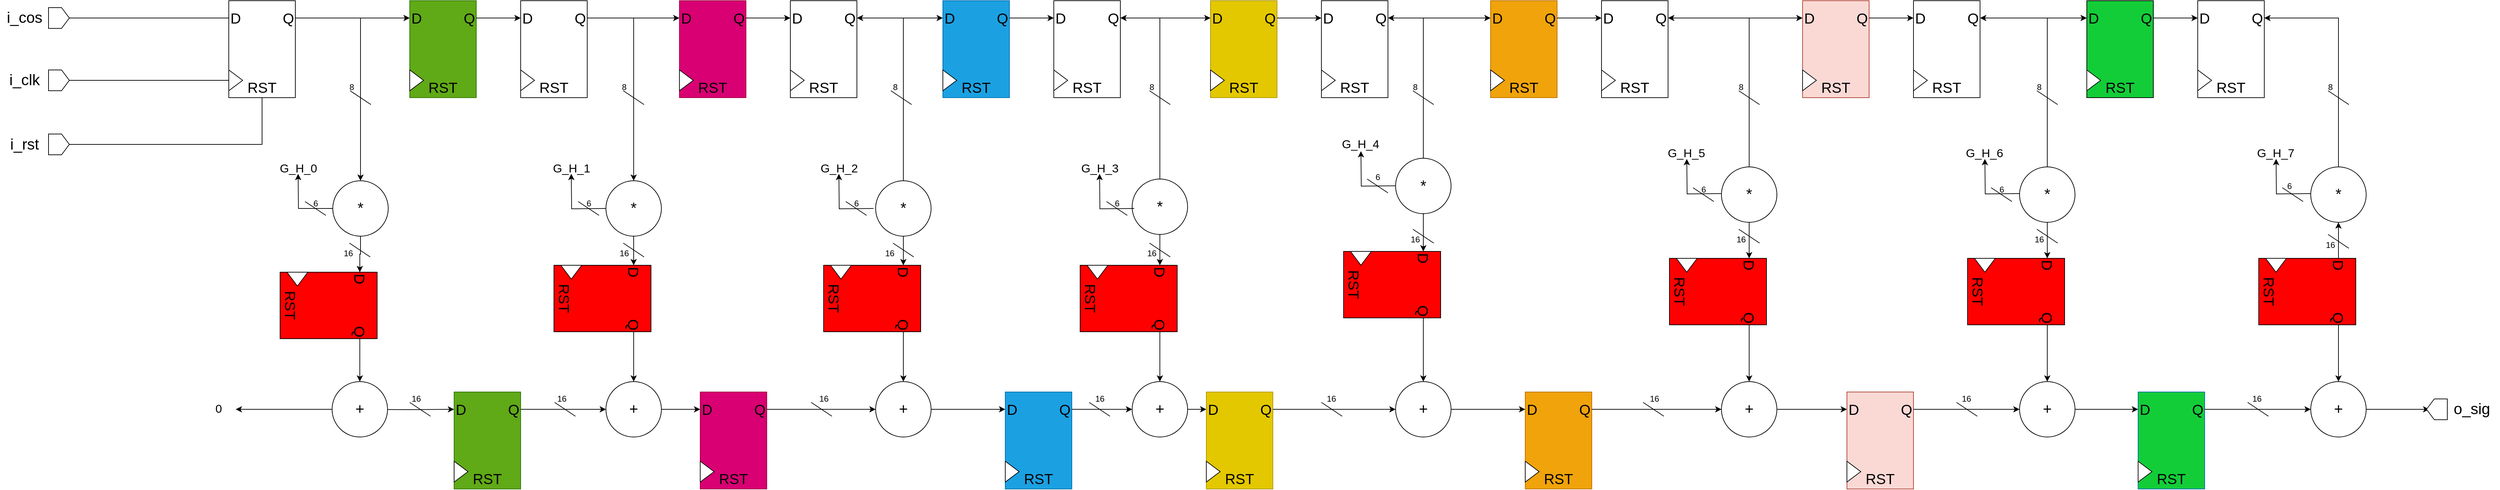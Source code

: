 <mxfile version="23.1.6" type="github">
  <diagram name="Page-1" id="0CUOTw0v8iw9t1YHOVN5">
    <mxGraphModel dx="4339" dy="1831" grid="1" gridSize="10" guides="1" tooltips="1" connect="1" arrows="1" fold="1" page="1" pageScale="1" pageWidth="850" pageHeight="1100" math="0" shadow="0">
      <root>
        <mxCell id="0" />
        <mxCell id="1" parent="0" />
        <mxCell id="DY3PiAdyVnmW26J06P4--45" value="&lt;p style=&quot;line-height: 120%;&quot;&gt;&lt;br&gt;&lt;/p&gt;&lt;p style=&quot;line-height: 120%;&quot;&gt;&lt;br&gt;&lt;/p&gt;" style="shape=offPageConnector;whiteSpace=wrap;html=1;rotation=-90;" parent="1" vertex="1">
          <mxGeometry x="-390" y="160" width="30" height="30" as="geometry" />
        </mxCell>
        <mxCell id="DY3PiAdyVnmW26J06P4--46" value="&lt;font style=&quot;font-size: 22px;&quot;&gt;i_clk&lt;/font&gt;" style="text;html=1;align=center;verticalAlign=middle;resizable=0;points=[];autosize=1;strokeColor=none;fillColor=none;" parent="1" vertex="1">
          <mxGeometry x="-460" y="155" width="70" height="40" as="geometry" />
        </mxCell>
        <mxCell id="DY3PiAdyVnmW26J06P4--47" value="&lt;font style=&quot;font-size: 22px;&quot;&gt;i_rst&lt;/font&gt;" style="text;html=1;align=center;verticalAlign=middle;resizable=0;points=[];autosize=1;strokeColor=none;fillColor=none;" parent="1" vertex="1">
          <mxGeometry x="-460" y="247.5" width="70" height="40" as="geometry" />
        </mxCell>
        <mxCell id="2wu53vHI2qbRFDM3pNdr-11" style="edgeStyle=orthogonalEdgeStyle;rounded=0;orthogonalLoop=1;jettySize=auto;html=1;exitX=0.5;exitY=1;exitDx=0;exitDy=0;endArrow=none;endFill=0;" edge="1" parent="1" source="DY3PiAdyVnmW26J06P4--44" target="2wu53vHI2qbRFDM3pNdr-9">
          <mxGeometry relative="1" as="geometry" />
        </mxCell>
        <mxCell id="DY3PiAdyVnmW26J06P4--44" value="&lt;p style=&quot;line-height: 120%;&quot;&gt;&lt;br&gt;&lt;/p&gt;&lt;p style=&quot;line-height: 120%;&quot;&gt;&lt;br&gt;&lt;/p&gt;" style="shape=offPageConnector;whiteSpace=wrap;html=1;rotation=-90;" parent="1" vertex="1">
          <mxGeometry x="-390" y="252.5" width="30" height="30" as="geometry" />
        </mxCell>
        <mxCell id="DY3PiAdyVnmW26J06P4--306" style="edgeStyle=orthogonalEdgeStyle;rounded=0;orthogonalLoop=1;jettySize=auto;html=1;exitX=0.5;exitY=1;exitDx=0;exitDy=0;entryX=0;entryY=0.5;entryDx=0;entryDy=0;endArrow=none;endFill=0;" parent="1" source="DY3PiAdyVnmW26J06P4--68" target="2wu53vHI2qbRFDM3pNdr-7" edge="1">
          <mxGeometry relative="1" as="geometry">
            <mxPoint x="-50.0" y="85" as="targetPoint" />
          </mxGeometry>
        </mxCell>
        <mxCell id="DY3PiAdyVnmW26J06P4--68" value="&lt;p style=&quot;line-height: 120%;&quot;&gt;&lt;br&gt;&lt;/p&gt;&lt;p style=&quot;line-height: 120%;&quot;&gt;&lt;br&gt;&lt;/p&gt;" style="shape=offPageConnector;whiteSpace=wrap;html=1;rotation=-90;" parent="1" vertex="1">
          <mxGeometry x="-390" y="70" width="30" height="30" as="geometry" />
        </mxCell>
        <mxCell id="DY3PiAdyVnmW26J06P4--76" value="&lt;font style=&quot;font-size: 22px;&quot;&gt;i_cos&lt;br&gt;&lt;/font&gt;" style="text;html=1;align=center;verticalAlign=middle;resizable=0;points=[];autosize=1;strokeColor=none;fillColor=none;" parent="1" vertex="1">
          <mxGeometry x="-460" y="65" width="70" height="40" as="geometry" />
        </mxCell>
        <mxCell id="DY3PiAdyVnmW26J06P4--309" style="edgeStyle=orthogonalEdgeStyle;rounded=0;orthogonalLoop=1;jettySize=auto;html=1;exitX=0;exitY=0.5;exitDx=0;exitDy=0;entryX=0.5;entryY=1;entryDx=0;entryDy=0;endArrow=none;endFill=0;" parent="1" source="2wu53vHI2qbRFDM3pNdr-6" target="DY3PiAdyVnmW26J06P4--45" edge="1">
          <mxGeometry relative="1" as="geometry">
            <mxPoint x="-50.0" y="175" as="sourcePoint" />
          </mxGeometry>
        </mxCell>
        <mxCell id="2wu53vHI2qbRFDM3pNdr-4" value="" style="group" vertex="1" connectable="0" parent="1">
          <mxGeometry x="-130" y="60" width="96" height="140" as="geometry" />
        </mxCell>
        <mxCell id="2wu53vHI2qbRFDM3pNdr-5" value="" style="rounded=0;whiteSpace=wrap;html=1;" vertex="1" parent="2wu53vHI2qbRFDM3pNdr-4">
          <mxGeometry width="96" height="140" as="geometry" />
        </mxCell>
        <mxCell id="2wu53vHI2qbRFDM3pNdr-6" value="" style="triangle;whiteSpace=wrap;html=1;rotation=0;" vertex="1" parent="2wu53vHI2qbRFDM3pNdr-4">
          <mxGeometry y="100" width="20" height="30" as="geometry" />
        </mxCell>
        <mxCell id="2wu53vHI2qbRFDM3pNdr-7" value="&lt;font style=&quot;font-size: 21px;&quot;&gt;D&lt;/font&gt;" style="text;html=1;strokeColor=none;fillColor=none;align=center;verticalAlign=middle;whiteSpace=wrap;rounded=0;" vertex="1" parent="2wu53vHI2qbRFDM3pNdr-4">
          <mxGeometry y="10" width="20" height="30" as="geometry" />
        </mxCell>
        <mxCell id="2wu53vHI2qbRFDM3pNdr-8" value="&lt;font style=&quot;font-size: 21px;&quot;&gt;Q&lt;/font&gt;" style="text;html=1;strokeColor=none;fillColor=none;align=center;verticalAlign=middle;whiteSpace=wrap;rounded=0;" vertex="1" parent="2wu53vHI2qbRFDM3pNdr-4">
          <mxGeometry x="76" y="10" width="20" height="30" as="geometry" />
        </mxCell>
        <mxCell id="2wu53vHI2qbRFDM3pNdr-9" value="&lt;font style=&quot;font-size: 21px;&quot;&gt;RST&lt;/font&gt;" style="text;html=1;strokeColor=none;fillColor=none;align=center;verticalAlign=middle;whiteSpace=wrap;rounded=0;" vertex="1" parent="2wu53vHI2qbRFDM3pNdr-4">
          <mxGeometry x="33" y="110" width="30" height="30" as="geometry" />
        </mxCell>
        <mxCell id="2wu53vHI2qbRFDM3pNdr-12" value="" style="group" vertex="1" connectable="0" parent="1">
          <mxGeometry x="131" y="60" width="96" height="140" as="geometry" />
        </mxCell>
        <mxCell id="2wu53vHI2qbRFDM3pNdr-13" value="" style="rounded=0;whiteSpace=wrap;html=1;fillColor=#60a917;fontColor=#ffffff;strokeColor=#2D7600;" vertex="1" parent="2wu53vHI2qbRFDM3pNdr-12">
          <mxGeometry width="96" height="140" as="geometry" />
        </mxCell>
        <mxCell id="2wu53vHI2qbRFDM3pNdr-14" value="" style="triangle;whiteSpace=wrap;html=1;rotation=0;" vertex="1" parent="2wu53vHI2qbRFDM3pNdr-12">
          <mxGeometry y="100" width="20" height="30" as="geometry" />
        </mxCell>
        <mxCell id="2wu53vHI2qbRFDM3pNdr-15" value="&lt;font style=&quot;font-size: 21px;&quot;&gt;D&lt;/font&gt;" style="text;html=1;strokeColor=none;fillColor=none;align=center;verticalAlign=middle;whiteSpace=wrap;rounded=0;" vertex="1" parent="2wu53vHI2qbRFDM3pNdr-12">
          <mxGeometry y="10" width="20" height="30" as="geometry" />
        </mxCell>
        <mxCell id="2wu53vHI2qbRFDM3pNdr-16" value="&lt;font style=&quot;font-size: 21px;&quot;&gt;Q&lt;/font&gt;" style="text;html=1;strokeColor=none;fillColor=none;align=center;verticalAlign=middle;whiteSpace=wrap;rounded=0;" vertex="1" parent="2wu53vHI2qbRFDM3pNdr-12">
          <mxGeometry x="76" y="10" width="20" height="30" as="geometry" />
        </mxCell>
        <mxCell id="2wu53vHI2qbRFDM3pNdr-17" value="&lt;font style=&quot;font-size: 21px;&quot;&gt;RST&lt;/font&gt;" style="text;html=1;strokeColor=none;fillColor=none;align=center;verticalAlign=middle;whiteSpace=wrap;rounded=0;" vertex="1" parent="2wu53vHI2qbRFDM3pNdr-12">
          <mxGeometry x="33" y="110" width="30" height="30" as="geometry" />
        </mxCell>
        <mxCell id="2wu53vHI2qbRFDM3pNdr-18" value="" style="group" vertex="1" connectable="0" parent="1">
          <mxGeometry x="291" y="60" width="96" height="140" as="geometry" />
        </mxCell>
        <mxCell id="2wu53vHI2qbRFDM3pNdr-19" value="" style="rounded=0;whiteSpace=wrap;html=1;" vertex="1" parent="2wu53vHI2qbRFDM3pNdr-18">
          <mxGeometry width="96" height="140" as="geometry" />
        </mxCell>
        <mxCell id="2wu53vHI2qbRFDM3pNdr-20" value="" style="triangle;whiteSpace=wrap;html=1;rotation=0;" vertex="1" parent="2wu53vHI2qbRFDM3pNdr-18">
          <mxGeometry y="100" width="20" height="30" as="geometry" />
        </mxCell>
        <mxCell id="2wu53vHI2qbRFDM3pNdr-21" value="&lt;font style=&quot;font-size: 21px;&quot;&gt;D&lt;/font&gt;" style="text;html=1;strokeColor=none;fillColor=none;align=center;verticalAlign=middle;whiteSpace=wrap;rounded=0;" vertex="1" parent="2wu53vHI2qbRFDM3pNdr-18">
          <mxGeometry y="10" width="20" height="30" as="geometry" />
        </mxCell>
        <mxCell id="2wu53vHI2qbRFDM3pNdr-22" value="&lt;font style=&quot;font-size: 21px;&quot;&gt;Q&lt;/font&gt;" style="text;html=1;strokeColor=none;fillColor=none;align=center;verticalAlign=middle;whiteSpace=wrap;rounded=0;" vertex="1" parent="2wu53vHI2qbRFDM3pNdr-18">
          <mxGeometry x="76" y="10" width="20" height="30" as="geometry" />
        </mxCell>
        <mxCell id="2wu53vHI2qbRFDM3pNdr-23" value="&lt;font style=&quot;font-size: 21px;&quot;&gt;RST&lt;/font&gt;" style="text;html=1;strokeColor=none;fillColor=none;align=center;verticalAlign=middle;whiteSpace=wrap;rounded=0;" vertex="1" parent="2wu53vHI2qbRFDM3pNdr-18">
          <mxGeometry x="33" y="110" width="30" height="30" as="geometry" />
        </mxCell>
        <mxCell id="2wu53vHI2qbRFDM3pNdr-24" value="" style="group;fillColor=#d80073;fontColor=#ffffff;strokeColor=#A50040;" vertex="1" connectable="0" parent="1">
          <mxGeometry x="520" y="60" width="96" height="140" as="geometry" />
        </mxCell>
        <mxCell id="2wu53vHI2qbRFDM3pNdr-25" value="" style="rounded=0;whiteSpace=wrap;html=1;fillColor=#d80073;fontColor=#ffffff;strokeColor=#A50040;" vertex="1" parent="2wu53vHI2qbRFDM3pNdr-24">
          <mxGeometry width="96" height="140" as="geometry" />
        </mxCell>
        <mxCell id="2wu53vHI2qbRFDM3pNdr-26" value="" style="triangle;whiteSpace=wrap;html=1;rotation=0;" vertex="1" parent="2wu53vHI2qbRFDM3pNdr-24">
          <mxGeometry y="100" width="20" height="30" as="geometry" />
        </mxCell>
        <mxCell id="2wu53vHI2qbRFDM3pNdr-27" value="&lt;font style=&quot;font-size: 21px;&quot;&gt;D&lt;/font&gt;" style="text;html=1;strokeColor=none;fillColor=none;align=center;verticalAlign=middle;whiteSpace=wrap;rounded=0;" vertex="1" parent="2wu53vHI2qbRFDM3pNdr-24">
          <mxGeometry y="10" width="20" height="30" as="geometry" />
        </mxCell>
        <mxCell id="2wu53vHI2qbRFDM3pNdr-28" value="&lt;font style=&quot;font-size: 21px;&quot;&gt;Q&lt;/font&gt;" style="text;html=1;strokeColor=none;fillColor=none;align=center;verticalAlign=middle;whiteSpace=wrap;rounded=0;" vertex="1" parent="2wu53vHI2qbRFDM3pNdr-24">
          <mxGeometry x="76" y="10" width="20" height="30" as="geometry" />
        </mxCell>
        <mxCell id="2wu53vHI2qbRFDM3pNdr-29" value="&lt;font style=&quot;font-size: 21px;&quot;&gt;RST&lt;/font&gt;" style="text;html=1;strokeColor=none;fillColor=none;align=center;verticalAlign=middle;whiteSpace=wrap;rounded=0;" vertex="1" parent="2wu53vHI2qbRFDM3pNdr-24">
          <mxGeometry x="33" y="110" width="30" height="30" as="geometry" />
        </mxCell>
        <mxCell id="2wu53vHI2qbRFDM3pNdr-30" value="" style="group" vertex="1" connectable="0" parent="1">
          <mxGeometry x="680" y="60" width="96" height="140" as="geometry" />
        </mxCell>
        <mxCell id="2wu53vHI2qbRFDM3pNdr-31" value="" style="rounded=0;whiteSpace=wrap;html=1;" vertex="1" parent="2wu53vHI2qbRFDM3pNdr-30">
          <mxGeometry width="96" height="140" as="geometry" />
        </mxCell>
        <mxCell id="2wu53vHI2qbRFDM3pNdr-32" value="" style="triangle;whiteSpace=wrap;html=1;rotation=0;" vertex="1" parent="2wu53vHI2qbRFDM3pNdr-30">
          <mxGeometry y="100" width="20" height="30" as="geometry" />
        </mxCell>
        <mxCell id="2wu53vHI2qbRFDM3pNdr-33" value="&lt;font style=&quot;font-size: 21px;&quot;&gt;D&lt;/font&gt;" style="text;html=1;strokeColor=none;fillColor=none;align=center;verticalAlign=middle;whiteSpace=wrap;rounded=0;" vertex="1" parent="2wu53vHI2qbRFDM3pNdr-30">
          <mxGeometry y="10" width="20" height="30" as="geometry" />
        </mxCell>
        <mxCell id="2wu53vHI2qbRFDM3pNdr-34" value="&lt;font style=&quot;font-size: 21px;&quot;&gt;Q&lt;/font&gt;" style="text;html=1;strokeColor=none;fillColor=none;align=center;verticalAlign=middle;whiteSpace=wrap;rounded=0;" vertex="1" parent="2wu53vHI2qbRFDM3pNdr-30">
          <mxGeometry x="76" y="10" width="20" height="30" as="geometry" />
        </mxCell>
        <mxCell id="2wu53vHI2qbRFDM3pNdr-35" value="&lt;font style=&quot;font-size: 21px;&quot;&gt;RST&lt;/font&gt;" style="text;html=1;strokeColor=none;fillColor=none;align=center;verticalAlign=middle;whiteSpace=wrap;rounded=0;" vertex="1" parent="2wu53vHI2qbRFDM3pNdr-30">
          <mxGeometry x="33" y="110" width="30" height="30" as="geometry" />
        </mxCell>
        <mxCell id="2wu53vHI2qbRFDM3pNdr-42" value="" style="group;fillColor=#0050ef;fontColor=#ffffff;strokeColor=#001DBC;" vertex="1" connectable="0" parent="1">
          <mxGeometry x="900" y="60" width="96" height="140" as="geometry" />
        </mxCell>
        <mxCell id="2wu53vHI2qbRFDM3pNdr-43" value="" style="rounded=0;whiteSpace=wrap;html=1;fillColor=#1ba1e2;fontColor=#ffffff;strokeColor=#006EAF;" vertex="1" parent="2wu53vHI2qbRFDM3pNdr-42">
          <mxGeometry width="96" height="140" as="geometry" />
        </mxCell>
        <mxCell id="2wu53vHI2qbRFDM3pNdr-44" value="" style="triangle;whiteSpace=wrap;html=1;rotation=0;" vertex="1" parent="2wu53vHI2qbRFDM3pNdr-42">
          <mxGeometry y="100" width="20" height="30" as="geometry" />
        </mxCell>
        <mxCell id="2wu53vHI2qbRFDM3pNdr-45" value="&lt;font style=&quot;font-size: 21px;&quot;&gt;D&lt;/font&gt;" style="text;html=1;strokeColor=none;fillColor=none;align=center;verticalAlign=middle;whiteSpace=wrap;rounded=0;" vertex="1" parent="2wu53vHI2qbRFDM3pNdr-42">
          <mxGeometry y="10" width="20" height="30" as="geometry" />
        </mxCell>
        <mxCell id="2wu53vHI2qbRFDM3pNdr-46" value="&lt;font style=&quot;font-size: 21px;&quot;&gt;Q&lt;/font&gt;" style="text;html=1;strokeColor=none;fillColor=none;align=center;verticalAlign=middle;whiteSpace=wrap;rounded=0;" vertex="1" parent="2wu53vHI2qbRFDM3pNdr-42">
          <mxGeometry x="76" y="10" width="20" height="30" as="geometry" />
        </mxCell>
        <mxCell id="2wu53vHI2qbRFDM3pNdr-47" value="&lt;font style=&quot;font-size: 21px;&quot;&gt;RST&lt;/font&gt;" style="text;html=1;strokeColor=none;fillColor=none;align=center;verticalAlign=middle;whiteSpace=wrap;rounded=0;" vertex="1" parent="2wu53vHI2qbRFDM3pNdr-42">
          <mxGeometry x="33" y="110" width="30" height="30" as="geometry" />
        </mxCell>
        <mxCell id="2wu53vHI2qbRFDM3pNdr-48" value="" style="group" vertex="1" connectable="0" parent="1">
          <mxGeometry x="1060" y="60" width="96" height="140" as="geometry" />
        </mxCell>
        <mxCell id="2wu53vHI2qbRFDM3pNdr-49" value="" style="rounded=0;whiteSpace=wrap;html=1;" vertex="1" parent="2wu53vHI2qbRFDM3pNdr-48">
          <mxGeometry width="96" height="140" as="geometry" />
        </mxCell>
        <mxCell id="2wu53vHI2qbRFDM3pNdr-50" value="" style="triangle;whiteSpace=wrap;html=1;rotation=0;" vertex="1" parent="2wu53vHI2qbRFDM3pNdr-48">
          <mxGeometry y="100" width="20" height="30" as="geometry" />
        </mxCell>
        <mxCell id="2wu53vHI2qbRFDM3pNdr-51" value="&lt;font style=&quot;font-size: 21px;&quot;&gt;D&lt;/font&gt;" style="text;html=1;strokeColor=none;fillColor=none;align=center;verticalAlign=middle;whiteSpace=wrap;rounded=0;" vertex="1" parent="2wu53vHI2qbRFDM3pNdr-48">
          <mxGeometry y="10" width="20" height="30" as="geometry" />
        </mxCell>
        <mxCell id="2wu53vHI2qbRFDM3pNdr-52" value="&lt;font style=&quot;font-size: 21px;&quot;&gt;Q&lt;/font&gt;" style="text;html=1;strokeColor=none;fillColor=none;align=center;verticalAlign=middle;whiteSpace=wrap;rounded=0;" vertex="1" parent="2wu53vHI2qbRFDM3pNdr-48">
          <mxGeometry x="76" y="10" width="20" height="30" as="geometry" />
        </mxCell>
        <mxCell id="2wu53vHI2qbRFDM3pNdr-53" value="&lt;font style=&quot;font-size: 21px;&quot;&gt;RST&lt;/font&gt;" style="text;html=1;strokeColor=none;fillColor=none;align=center;verticalAlign=middle;whiteSpace=wrap;rounded=0;" vertex="1" parent="2wu53vHI2qbRFDM3pNdr-48">
          <mxGeometry x="33" y="110" width="30" height="30" as="geometry" />
        </mxCell>
        <mxCell id="2wu53vHI2qbRFDM3pNdr-54" value="" style="group;fillColor=#e3c800;fontColor=#000000;strokeColor=#B09500;" vertex="1" connectable="0" parent="1">
          <mxGeometry x="1286" y="60" width="96" height="140" as="geometry" />
        </mxCell>
        <mxCell id="2wu53vHI2qbRFDM3pNdr-55" value="" style="rounded=0;whiteSpace=wrap;html=1;fillColor=#e3c800;fontColor=#000000;strokeColor=#B09500;" vertex="1" parent="2wu53vHI2qbRFDM3pNdr-54">
          <mxGeometry width="96" height="140" as="geometry" />
        </mxCell>
        <mxCell id="2wu53vHI2qbRFDM3pNdr-56" value="" style="triangle;whiteSpace=wrap;html=1;rotation=0;" vertex="1" parent="2wu53vHI2qbRFDM3pNdr-54">
          <mxGeometry y="100" width="20" height="30" as="geometry" />
        </mxCell>
        <mxCell id="2wu53vHI2qbRFDM3pNdr-57" value="&lt;font style=&quot;font-size: 21px;&quot;&gt;D&lt;/font&gt;" style="text;html=1;strokeColor=none;fillColor=none;align=center;verticalAlign=middle;whiteSpace=wrap;rounded=0;" vertex="1" parent="2wu53vHI2qbRFDM3pNdr-54">
          <mxGeometry y="10" width="20" height="30" as="geometry" />
        </mxCell>
        <mxCell id="2wu53vHI2qbRFDM3pNdr-58" value="&lt;font style=&quot;font-size: 21px;&quot;&gt;Q&lt;/font&gt;" style="text;html=1;strokeColor=none;fillColor=none;align=center;verticalAlign=middle;whiteSpace=wrap;rounded=0;" vertex="1" parent="2wu53vHI2qbRFDM3pNdr-54">
          <mxGeometry x="76" y="10" width="20" height="30" as="geometry" />
        </mxCell>
        <mxCell id="2wu53vHI2qbRFDM3pNdr-59" value="&lt;font style=&quot;font-size: 21px;&quot;&gt;RST&lt;/font&gt;" style="text;html=1;strokeColor=none;fillColor=none;align=center;verticalAlign=middle;whiteSpace=wrap;rounded=0;" vertex="1" parent="2wu53vHI2qbRFDM3pNdr-54">
          <mxGeometry x="33" y="110" width="30" height="30" as="geometry" />
        </mxCell>
        <mxCell id="2wu53vHI2qbRFDM3pNdr-60" value="" style="group" vertex="1" connectable="0" parent="1">
          <mxGeometry x="1446" y="60" width="96" height="140" as="geometry" />
        </mxCell>
        <mxCell id="2wu53vHI2qbRFDM3pNdr-61" value="" style="rounded=0;whiteSpace=wrap;html=1;" vertex="1" parent="2wu53vHI2qbRFDM3pNdr-60">
          <mxGeometry width="96" height="140" as="geometry" />
        </mxCell>
        <mxCell id="2wu53vHI2qbRFDM3pNdr-62" value="" style="triangle;whiteSpace=wrap;html=1;rotation=0;" vertex="1" parent="2wu53vHI2qbRFDM3pNdr-60">
          <mxGeometry y="100" width="20" height="30" as="geometry" />
        </mxCell>
        <mxCell id="2wu53vHI2qbRFDM3pNdr-63" value="&lt;font style=&quot;font-size: 21px;&quot;&gt;D&lt;/font&gt;" style="text;html=1;strokeColor=none;fillColor=none;align=center;verticalAlign=middle;whiteSpace=wrap;rounded=0;" vertex="1" parent="2wu53vHI2qbRFDM3pNdr-60">
          <mxGeometry y="10" width="20" height="30" as="geometry" />
        </mxCell>
        <mxCell id="2wu53vHI2qbRFDM3pNdr-64" value="&lt;font style=&quot;font-size: 21px;&quot;&gt;Q&lt;/font&gt;" style="text;html=1;strokeColor=none;fillColor=none;align=center;verticalAlign=middle;whiteSpace=wrap;rounded=0;" vertex="1" parent="2wu53vHI2qbRFDM3pNdr-60">
          <mxGeometry x="76" y="10" width="20" height="30" as="geometry" />
        </mxCell>
        <mxCell id="2wu53vHI2qbRFDM3pNdr-65" value="&lt;font style=&quot;font-size: 21px;&quot;&gt;RST&lt;/font&gt;" style="text;html=1;strokeColor=none;fillColor=none;align=center;verticalAlign=middle;whiteSpace=wrap;rounded=0;" vertex="1" parent="2wu53vHI2qbRFDM3pNdr-60">
          <mxGeometry x="33" y="110" width="30" height="30" as="geometry" />
        </mxCell>
        <mxCell id="2wu53vHI2qbRFDM3pNdr-66" value="" style="group;fillColor=#f0a30a;fontColor=#000000;strokeColor=#BD7000;" vertex="1" connectable="0" parent="1">
          <mxGeometry x="1690" y="60" width="96" height="140" as="geometry" />
        </mxCell>
        <mxCell id="2wu53vHI2qbRFDM3pNdr-67" value="" style="rounded=0;whiteSpace=wrap;html=1;fillColor=#f0a30a;fontColor=#000000;strokeColor=#BD7000;" vertex="1" parent="2wu53vHI2qbRFDM3pNdr-66">
          <mxGeometry width="96" height="140" as="geometry" />
        </mxCell>
        <mxCell id="2wu53vHI2qbRFDM3pNdr-68" value="" style="triangle;whiteSpace=wrap;html=1;rotation=0;" vertex="1" parent="2wu53vHI2qbRFDM3pNdr-66">
          <mxGeometry y="100" width="20" height="30" as="geometry" />
        </mxCell>
        <mxCell id="2wu53vHI2qbRFDM3pNdr-69" value="&lt;font style=&quot;font-size: 21px;&quot;&gt;D&lt;/font&gt;" style="text;html=1;strokeColor=none;fillColor=none;align=center;verticalAlign=middle;whiteSpace=wrap;rounded=0;" vertex="1" parent="2wu53vHI2qbRFDM3pNdr-66">
          <mxGeometry y="10" width="20" height="30" as="geometry" />
        </mxCell>
        <mxCell id="2wu53vHI2qbRFDM3pNdr-70" value="&lt;font style=&quot;font-size: 21px;&quot;&gt;Q&lt;/font&gt;" style="text;html=1;strokeColor=none;fillColor=none;align=center;verticalAlign=middle;whiteSpace=wrap;rounded=0;" vertex="1" parent="2wu53vHI2qbRFDM3pNdr-66">
          <mxGeometry x="76" y="10" width="20" height="30" as="geometry" />
        </mxCell>
        <mxCell id="2wu53vHI2qbRFDM3pNdr-71" value="&lt;font style=&quot;font-size: 21px;&quot;&gt;RST&lt;/font&gt;" style="text;html=1;strokeColor=none;fillColor=none;align=center;verticalAlign=middle;whiteSpace=wrap;rounded=0;" vertex="1" parent="2wu53vHI2qbRFDM3pNdr-66">
          <mxGeometry x="33" y="110" width="30" height="30" as="geometry" />
        </mxCell>
        <mxCell id="2wu53vHI2qbRFDM3pNdr-72" value="" style="group" vertex="1" connectable="0" parent="1">
          <mxGeometry x="1850" y="60" width="96" height="140" as="geometry" />
        </mxCell>
        <mxCell id="2wu53vHI2qbRFDM3pNdr-73" value="" style="rounded=0;whiteSpace=wrap;html=1;" vertex="1" parent="2wu53vHI2qbRFDM3pNdr-72">
          <mxGeometry width="96" height="140" as="geometry" />
        </mxCell>
        <mxCell id="2wu53vHI2qbRFDM3pNdr-74" value="" style="triangle;whiteSpace=wrap;html=1;rotation=0;" vertex="1" parent="2wu53vHI2qbRFDM3pNdr-72">
          <mxGeometry y="100" width="20" height="30" as="geometry" />
        </mxCell>
        <mxCell id="2wu53vHI2qbRFDM3pNdr-75" value="&lt;font style=&quot;font-size: 21px;&quot;&gt;D&lt;/font&gt;" style="text;html=1;strokeColor=none;fillColor=none;align=center;verticalAlign=middle;whiteSpace=wrap;rounded=0;" vertex="1" parent="2wu53vHI2qbRFDM3pNdr-72">
          <mxGeometry y="10" width="20" height="30" as="geometry" />
        </mxCell>
        <mxCell id="2wu53vHI2qbRFDM3pNdr-76" value="&lt;font style=&quot;font-size: 21px;&quot;&gt;Q&lt;/font&gt;" style="text;html=1;strokeColor=none;fillColor=none;align=center;verticalAlign=middle;whiteSpace=wrap;rounded=0;" vertex="1" parent="2wu53vHI2qbRFDM3pNdr-72">
          <mxGeometry x="76" y="10" width="20" height="30" as="geometry" />
        </mxCell>
        <mxCell id="2wu53vHI2qbRFDM3pNdr-77" value="&lt;font style=&quot;font-size: 21px;&quot;&gt;RST&lt;/font&gt;" style="text;html=1;strokeColor=none;fillColor=none;align=center;verticalAlign=middle;whiteSpace=wrap;rounded=0;" vertex="1" parent="2wu53vHI2qbRFDM3pNdr-72">
          <mxGeometry x="33" y="110" width="30" height="30" as="geometry" />
        </mxCell>
        <mxCell id="2wu53vHI2qbRFDM3pNdr-78" value="" style="group;fillColor=#fad9d5;strokeColor=#ae4132;" vertex="1" connectable="0" parent="1">
          <mxGeometry x="2140" y="60" width="96" height="140" as="geometry" />
        </mxCell>
        <mxCell id="2wu53vHI2qbRFDM3pNdr-79" value="" style="rounded=0;whiteSpace=wrap;html=1;fillColor=#fad9d5;strokeColor=#ae4132;" vertex="1" parent="2wu53vHI2qbRFDM3pNdr-78">
          <mxGeometry width="96" height="140" as="geometry" />
        </mxCell>
        <mxCell id="2wu53vHI2qbRFDM3pNdr-80" value="" style="triangle;whiteSpace=wrap;html=1;rotation=0;" vertex="1" parent="2wu53vHI2qbRFDM3pNdr-78">
          <mxGeometry y="100" width="20" height="30" as="geometry" />
        </mxCell>
        <mxCell id="2wu53vHI2qbRFDM3pNdr-81" value="&lt;font style=&quot;font-size: 21px;&quot;&gt;D&lt;/font&gt;" style="text;html=1;strokeColor=none;fillColor=none;align=center;verticalAlign=middle;whiteSpace=wrap;rounded=0;" vertex="1" parent="2wu53vHI2qbRFDM3pNdr-78">
          <mxGeometry y="10" width="20" height="30" as="geometry" />
        </mxCell>
        <mxCell id="2wu53vHI2qbRFDM3pNdr-82" value="&lt;font style=&quot;font-size: 21px;&quot;&gt;Q&lt;/font&gt;" style="text;html=1;strokeColor=none;fillColor=none;align=center;verticalAlign=middle;whiteSpace=wrap;rounded=0;" vertex="1" parent="2wu53vHI2qbRFDM3pNdr-78">
          <mxGeometry x="76" y="10" width="20" height="30" as="geometry" />
        </mxCell>
        <mxCell id="2wu53vHI2qbRFDM3pNdr-83" value="&lt;font style=&quot;font-size: 21px;&quot;&gt;RST&lt;/font&gt;" style="text;html=1;strokeColor=none;fillColor=none;align=center;verticalAlign=middle;whiteSpace=wrap;rounded=0;" vertex="1" parent="2wu53vHI2qbRFDM3pNdr-78">
          <mxGeometry x="33" y="110" width="30" height="30" as="geometry" />
        </mxCell>
        <mxCell id="2wu53vHI2qbRFDM3pNdr-84" value="" style="group" vertex="1" connectable="0" parent="1">
          <mxGeometry x="2300" y="60" width="96" height="140" as="geometry" />
        </mxCell>
        <mxCell id="2wu53vHI2qbRFDM3pNdr-85" value="" style="rounded=0;whiteSpace=wrap;html=1;" vertex="1" parent="2wu53vHI2qbRFDM3pNdr-84">
          <mxGeometry width="96" height="140" as="geometry" />
        </mxCell>
        <mxCell id="2wu53vHI2qbRFDM3pNdr-86" value="" style="triangle;whiteSpace=wrap;html=1;rotation=0;" vertex="1" parent="2wu53vHI2qbRFDM3pNdr-84">
          <mxGeometry y="100" width="20" height="30" as="geometry" />
        </mxCell>
        <mxCell id="2wu53vHI2qbRFDM3pNdr-87" value="&lt;font style=&quot;font-size: 21px;&quot;&gt;D&lt;/font&gt;" style="text;html=1;strokeColor=none;fillColor=none;align=center;verticalAlign=middle;whiteSpace=wrap;rounded=0;" vertex="1" parent="2wu53vHI2qbRFDM3pNdr-84">
          <mxGeometry y="10" width="20" height="30" as="geometry" />
        </mxCell>
        <mxCell id="2wu53vHI2qbRFDM3pNdr-88" value="&lt;font style=&quot;font-size: 21px;&quot;&gt;Q&lt;/font&gt;" style="text;html=1;strokeColor=none;fillColor=none;align=center;verticalAlign=middle;whiteSpace=wrap;rounded=0;" vertex="1" parent="2wu53vHI2qbRFDM3pNdr-84">
          <mxGeometry x="76" y="10" width="20" height="30" as="geometry" />
        </mxCell>
        <mxCell id="2wu53vHI2qbRFDM3pNdr-89" value="&lt;font style=&quot;font-size: 21px;&quot;&gt;RST&lt;/font&gt;" style="text;html=1;strokeColor=none;fillColor=none;align=center;verticalAlign=middle;whiteSpace=wrap;rounded=0;" vertex="1" parent="2wu53vHI2qbRFDM3pNdr-84">
          <mxGeometry x="33" y="110" width="30" height="30" as="geometry" />
        </mxCell>
        <mxCell id="2wu53vHI2qbRFDM3pNdr-90" style="edgeStyle=orthogonalEdgeStyle;rounded=0;orthogonalLoop=1;jettySize=auto;html=1;exitX=1;exitY=0.5;exitDx=0;exitDy=0;entryX=0;entryY=0.5;entryDx=0;entryDy=0;" edge="1" parent="1" source="2wu53vHI2qbRFDM3pNdr-8" target="2wu53vHI2qbRFDM3pNdr-15">
          <mxGeometry relative="1" as="geometry" />
        </mxCell>
        <mxCell id="2wu53vHI2qbRFDM3pNdr-91" style="edgeStyle=orthogonalEdgeStyle;rounded=0;orthogonalLoop=1;jettySize=auto;html=1;exitX=1;exitY=0.5;exitDx=0;exitDy=0;entryX=0;entryY=0.5;entryDx=0;entryDy=0;" edge="1" parent="1" source="2wu53vHI2qbRFDM3pNdr-16" target="2wu53vHI2qbRFDM3pNdr-21">
          <mxGeometry relative="1" as="geometry" />
        </mxCell>
        <mxCell id="2wu53vHI2qbRFDM3pNdr-92" style="edgeStyle=orthogonalEdgeStyle;rounded=0;orthogonalLoop=1;jettySize=auto;html=1;exitX=1;exitY=0.5;exitDx=0;exitDy=0;entryX=0;entryY=0.5;entryDx=0;entryDy=0;" edge="1" parent="1" source="2wu53vHI2qbRFDM3pNdr-22" target="2wu53vHI2qbRFDM3pNdr-27">
          <mxGeometry relative="1" as="geometry" />
        </mxCell>
        <mxCell id="2wu53vHI2qbRFDM3pNdr-93" style="edgeStyle=orthogonalEdgeStyle;rounded=0;orthogonalLoop=1;jettySize=auto;html=1;exitX=1;exitY=0.5;exitDx=0;exitDy=0;entryX=0;entryY=0.5;entryDx=0;entryDy=0;" edge="1" parent="1" source="2wu53vHI2qbRFDM3pNdr-28" target="2wu53vHI2qbRFDM3pNdr-33">
          <mxGeometry relative="1" as="geometry" />
        </mxCell>
        <mxCell id="2wu53vHI2qbRFDM3pNdr-94" style="edgeStyle=orthogonalEdgeStyle;rounded=0;orthogonalLoop=1;jettySize=auto;html=1;exitX=1;exitY=0.5;exitDx=0;exitDy=0;entryX=0;entryY=0.5;entryDx=0;entryDy=0;" edge="1" parent="1" source="2wu53vHI2qbRFDM3pNdr-34" target="2wu53vHI2qbRFDM3pNdr-45">
          <mxGeometry relative="1" as="geometry" />
        </mxCell>
        <mxCell id="2wu53vHI2qbRFDM3pNdr-95" style="edgeStyle=orthogonalEdgeStyle;rounded=0;orthogonalLoop=1;jettySize=auto;html=1;exitX=1;exitY=0.5;exitDx=0;exitDy=0;entryX=0;entryY=0.5;entryDx=0;entryDy=0;" edge="1" parent="1" source="2wu53vHI2qbRFDM3pNdr-46" target="2wu53vHI2qbRFDM3pNdr-51">
          <mxGeometry relative="1" as="geometry" />
        </mxCell>
        <mxCell id="2wu53vHI2qbRFDM3pNdr-96" style="edgeStyle=orthogonalEdgeStyle;rounded=0;orthogonalLoop=1;jettySize=auto;html=1;exitX=1;exitY=0.5;exitDx=0;exitDy=0;entryX=0;entryY=0.5;entryDx=0;entryDy=0;" edge="1" parent="1" source="2wu53vHI2qbRFDM3pNdr-52" target="2wu53vHI2qbRFDM3pNdr-57">
          <mxGeometry relative="1" as="geometry" />
        </mxCell>
        <mxCell id="2wu53vHI2qbRFDM3pNdr-97" style="edgeStyle=orthogonalEdgeStyle;rounded=0;orthogonalLoop=1;jettySize=auto;html=1;exitX=1;exitY=0.5;exitDx=0;exitDy=0;entryX=0;entryY=0.5;entryDx=0;entryDy=0;" edge="1" parent="1" source="2wu53vHI2qbRFDM3pNdr-58" target="2wu53vHI2qbRFDM3pNdr-63">
          <mxGeometry relative="1" as="geometry" />
        </mxCell>
        <mxCell id="2wu53vHI2qbRFDM3pNdr-98" style="edgeStyle=orthogonalEdgeStyle;rounded=0;orthogonalLoop=1;jettySize=auto;html=1;exitX=1;exitY=0.5;exitDx=0;exitDy=0;entryX=0;entryY=0.5;entryDx=0;entryDy=0;" edge="1" parent="1" source="2wu53vHI2qbRFDM3pNdr-64" target="2wu53vHI2qbRFDM3pNdr-69">
          <mxGeometry relative="1" as="geometry" />
        </mxCell>
        <mxCell id="2wu53vHI2qbRFDM3pNdr-99" style="edgeStyle=orthogonalEdgeStyle;rounded=0;orthogonalLoop=1;jettySize=auto;html=1;exitX=1;exitY=0.5;exitDx=0;exitDy=0;" edge="1" parent="1" source="2wu53vHI2qbRFDM3pNdr-70" target="2wu53vHI2qbRFDM3pNdr-75">
          <mxGeometry relative="1" as="geometry" />
        </mxCell>
        <mxCell id="2wu53vHI2qbRFDM3pNdr-101" style="edgeStyle=orthogonalEdgeStyle;rounded=0;orthogonalLoop=1;jettySize=auto;html=1;exitX=1;exitY=0.5;exitDx=0;exitDy=0;entryX=0;entryY=0.5;entryDx=0;entryDy=0;" edge="1" parent="1" source="2wu53vHI2qbRFDM3pNdr-82" target="2wu53vHI2qbRFDM3pNdr-87">
          <mxGeometry relative="1" as="geometry" />
        </mxCell>
        <mxCell id="2wu53vHI2qbRFDM3pNdr-102" value="" style="group;fillColor=#13CD38;fontColor=#ffffff;strokeColor=#B20000;" vertex="1" connectable="0" parent="1">
          <mxGeometry x="2550" y="60" width="96" height="140" as="geometry" />
        </mxCell>
        <mxCell id="2wu53vHI2qbRFDM3pNdr-103" value="" style="rounded=0;whiteSpace=wrap;html=1;fillColor=#13CD38;" vertex="1" parent="2wu53vHI2qbRFDM3pNdr-102">
          <mxGeometry width="96" height="140" as="geometry" />
        </mxCell>
        <mxCell id="2wu53vHI2qbRFDM3pNdr-104" value="" style="triangle;whiteSpace=wrap;html=1;rotation=0;" vertex="1" parent="2wu53vHI2qbRFDM3pNdr-102">
          <mxGeometry y="100" width="20" height="30" as="geometry" />
        </mxCell>
        <mxCell id="2wu53vHI2qbRFDM3pNdr-105" value="&lt;font style=&quot;font-size: 21px;&quot;&gt;D&lt;/font&gt;" style="text;html=1;strokeColor=none;fillColor=none;align=center;verticalAlign=middle;whiteSpace=wrap;rounded=0;" vertex="1" parent="2wu53vHI2qbRFDM3pNdr-102">
          <mxGeometry y="10" width="20" height="30" as="geometry" />
        </mxCell>
        <mxCell id="2wu53vHI2qbRFDM3pNdr-106" value="&lt;font style=&quot;font-size: 21px;&quot;&gt;Q&lt;/font&gt;" style="text;html=1;strokeColor=none;fillColor=none;align=center;verticalAlign=middle;whiteSpace=wrap;rounded=0;" vertex="1" parent="2wu53vHI2qbRFDM3pNdr-102">
          <mxGeometry x="76" y="10" width="20" height="30" as="geometry" />
        </mxCell>
        <mxCell id="2wu53vHI2qbRFDM3pNdr-107" value="&lt;font style=&quot;font-size: 21px;&quot;&gt;RST&lt;/font&gt;" style="text;html=1;strokeColor=none;fillColor=none;align=center;verticalAlign=middle;whiteSpace=wrap;rounded=0;" vertex="1" parent="2wu53vHI2qbRFDM3pNdr-102">
          <mxGeometry x="33" y="110" width="30" height="30" as="geometry" />
        </mxCell>
        <mxCell id="2wu53vHI2qbRFDM3pNdr-108" value="" style="group" vertex="1" connectable="0" parent="1">
          <mxGeometry x="2710" y="60" width="96" height="140" as="geometry" />
        </mxCell>
        <mxCell id="2wu53vHI2qbRFDM3pNdr-109" value="" style="rounded=0;whiteSpace=wrap;html=1;" vertex="1" parent="2wu53vHI2qbRFDM3pNdr-108">
          <mxGeometry width="96" height="140" as="geometry" />
        </mxCell>
        <mxCell id="2wu53vHI2qbRFDM3pNdr-110" value="" style="triangle;whiteSpace=wrap;html=1;rotation=0;" vertex="1" parent="2wu53vHI2qbRFDM3pNdr-108">
          <mxGeometry y="100" width="20" height="30" as="geometry" />
        </mxCell>
        <mxCell id="2wu53vHI2qbRFDM3pNdr-111" value="&lt;font style=&quot;font-size: 21px;&quot;&gt;D&lt;/font&gt;" style="text;html=1;strokeColor=none;fillColor=none;align=center;verticalAlign=middle;whiteSpace=wrap;rounded=0;" vertex="1" parent="2wu53vHI2qbRFDM3pNdr-108">
          <mxGeometry y="10" width="20" height="30" as="geometry" />
        </mxCell>
        <mxCell id="2wu53vHI2qbRFDM3pNdr-112" value="&lt;font style=&quot;font-size: 21px;&quot;&gt;Q&lt;/font&gt;" style="text;html=1;strokeColor=none;fillColor=none;align=center;verticalAlign=middle;whiteSpace=wrap;rounded=0;" vertex="1" parent="2wu53vHI2qbRFDM3pNdr-108">
          <mxGeometry x="76" y="10" width="20" height="30" as="geometry" />
        </mxCell>
        <mxCell id="2wu53vHI2qbRFDM3pNdr-113" value="&lt;font style=&quot;font-size: 21px;&quot;&gt;RST&lt;/font&gt;" style="text;html=1;strokeColor=none;fillColor=none;align=center;verticalAlign=middle;whiteSpace=wrap;rounded=0;" vertex="1" parent="2wu53vHI2qbRFDM3pNdr-108">
          <mxGeometry x="33" y="110" width="30" height="30" as="geometry" />
        </mxCell>
        <mxCell id="2wu53vHI2qbRFDM3pNdr-114" style="edgeStyle=orthogonalEdgeStyle;rounded=0;orthogonalLoop=1;jettySize=auto;html=1;exitX=1;exitY=0.5;exitDx=0;exitDy=0;entryX=0;entryY=0.5;entryDx=0;entryDy=0;" edge="1" parent="1" source="2wu53vHI2qbRFDM3pNdr-106" target="2wu53vHI2qbRFDM3pNdr-111">
          <mxGeometry relative="1" as="geometry" />
        </mxCell>
        <mxCell id="2wu53vHI2qbRFDM3pNdr-142" style="edgeStyle=orthogonalEdgeStyle;rounded=0;orthogonalLoop=1;jettySize=auto;html=1;exitX=1;exitY=0.5;exitDx=0;exitDy=0;entryX=0;entryY=0.5;entryDx=0;entryDy=0;" edge="1" parent="1" source="2wu53vHI2qbRFDM3pNdr-88" target="2wu53vHI2qbRFDM3pNdr-105">
          <mxGeometry relative="1" as="geometry" />
        </mxCell>
        <mxCell id="2wu53vHI2qbRFDM3pNdr-146" style="edgeStyle=orthogonalEdgeStyle;rounded=0;orthogonalLoop=1;jettySize=auto;html=1;exitX=0;exitY=0.5;exitDx=0;exitDy=0;" edge="1" parent="1" source="2wu53vHI2qbRFDM3pNdr-144">
          <mxGeometry relative="1" as="geometry">
            <mxPoint x="-30" y="310" as="targetPoint" />
          </mxGeometry>
        </mxCell>
        <mxCell id="2wu53vHI2qbRFDM3pNdr-159" style="edgeStyle=orthogonalEdgeStyle;rounded=0;orthogonalLoop=1;jettySize=auto;html=1;exitX=0.5;exitY=1;exitDx=0;exitDy=0;entryX=0;entryY=0.5;entryDx=0;entryDy=0;" edge="1" parent="1" source="2wu53vHI2qbRFDM3pNdr-144" target="2wu53vHI2qbRFDM3pNdr-155">
          <mxGeometry relative="1" as="geometry" />
        </mxCell>
        <mxCell id="2wu53vHI2qbRFDM3pNdr-144" value="&lt;font style=&quot;font-size: 22px;&quot;&gt;*&lt;/font&gt;" style="ellipse;whiteSpace=wrap;html=1;aspect=fixed;" vertex="1" parent="1">
          <mxGeometry x="20" y="320" width="80" height="80" as="geometry" />
        </mxCell>
        <mxCell id="2wu53vHI2qbRFDM3pNdr-145" style="edgeStyle=orthogonalEdgeStyle;rounded=0;orthogonalLoop=1;jettySize=auto;html=1;exitX=1;exitY=0.5;exitDx=0;exitDy=0;entryX=0.5;entryY=0;entryDx=0;entryDy=0;" edge="1" parent="1" source="2wu53vHI2qbRFDM3pNdr-8" target="2wu53vHI2qbRFDM3pNdr-144">
          <mxGeometry relative="1" as="geometry" />
        </mxCell>
        <mxCell id="2wu53vHI2qbRFDM3pNdr-147" value="&lt;font style=&quot;font-size: 17px;&quot;&gt;G_H_0&lt;/font&gt;" style="text;html=1;align=center;verticalAlign=middle;resizable=0;points=[];autosize=1;strokeColor=none;fillColor=none;" vertex="1" parent="1">
          <mxGeometry x="-70" y="287.5" width="80" height="30" as="geometry" />
        </mxCell>
        <mxCell id="2wu53vHI2qbRFDM3pNdr-296" style="edgeStyle=orthogonalEdgeStyle;rounded=0;orthogonalLoop=1;jettySize=auto;html=1;exitX=0.5;exitY=1;exitDx=0;exitDy=0;entryX=0;entryY=0.5;entryDx=0;entryDy=0;" edge="1" parent="1" source="2wu53vHI2qbRFDM3pNdr-148" target="2wu53vHI2qbRFDM3pNdr-178">
          <mxGeometry relative="1" as="geometry" />
        </mxCell>
        <mxCell id="2wu53vHI2qbRFDM3pNdr-148" value="&lt;font style=&quot;font-size: 22px;&quot;&gt;*&lt;/font&gt;" style="ellipse;whiteSpace=wrap;html=1;aspect=fixed;" vertex="1" parent="1">
          <mxGeometry x="414" y="320" width="80" height="80" as="geometry" />
        </mxCell>
        <mxCell id="2wu53vHI2qbRFDM3pNdr-149" style="edgeStyle=orthogonalEdgeStyle;rounded=0;orthogonalLoop=1;jettySize=auto;html=1;exitX=1;exitY=0.5;exitDx=0;exitDy=0;entryX=0.5;entryY=0;entryDx=0;entryDy=0;" edge="1" parent="1" source="2wu53vHI2qbRFDM3pNdr-22" target="2wu53vHI2qbRFDM3pNdr-148">
          <mxGeometry relative="1" as="geometry" />
        </mxCell>
        <mxCell id="2wu53vHI2qbRFDM3pNdr-280" style="edgeStyle=orthogonalEdgeStyle;rounded=0;orthogonalLoop=1;jettySize=auto;html=1;exitX=0.5;exitY=0;exitDx=0;exitDy=0;entryX=1;entryY=0.5;entryDx=0;entryDy=0;" edge="1" parent="1" source="2wu53vHI2qbRFDM3pNdr-150" target="2wu53vHI2qbRFDM3pNdr-34">
          <mxGeometry relative="1" as="geometry" />
        </mxCell>
        <mxCell id="2wu53vHI2qbRFDM3pNdr-295" style="edgeStyle=orthogonalEdgeStyle;rounded=0;orthogonalLoop=1;jettySize=auto;html=1;exitX=0.5;exitY=1;exitDx=0;exitDy=0;entryX=0;entryY=0.5;entryDx=0;entryDy=0;" edge="1" parent="1" source="2wu53vHI2qbRFDM3pNdr-150" target="2wu53vHI2qbRFDM3pNdr-193">
          <mxGeometry relative="1" as="geometry" />
        </mxCell>
        <mxCell id="2wu53vHI2qbRFDM3pNdr-150" value="&lt;font style=&quot;font-size: 22px;&quot;&gt;*&lt;/font&gt;" style="ellipse;whiteSpace=wrap;html=1;aspect=fixed;" vertex="1" parent="1">
          <mxGeometry x="803" y="320" width="80" height="80" as="geometry" />
        </mxCell>
        <mxCell id="2wu53vHI2qbRFDM3pNdr-281" style="edgeStyle=orthogonalEdgeStyle;rounded=0;orthogonalLoop=1;jettySize=auto;html=1;exitX=0.5;exitY=0;exitDx=0;exitDy=0;entryX=1;entryY=0.5;entryDx=0;entryDy=0;" edge="1" parent="1" source="2wu53vHI2qbRFDM3pNdr-151" target="2wu53vHI2qbRFDM3pNdr-52">
          <mxGeometry relative="1" as="geometry" />
        </mxCell>
        <mxCell id="2wu53vHI2qbRFDM3pNdr-294" style="edgeStyle=orthogonalEdgeStyle;rounded=0;orthogonalLoop=1;jettySize=auto;html=1;exitX=0.5;exitY=1;exitDx=0;exitDy=0;entryX=0;entryY=0.5;entryDx=0;entryDy=0;" edge="1" parent="1" source="2wu53vHI2qbRFDM3pNdr-151" target="2wu53vHI2qbRFDM3pNdr-208">
          <mxGeometry relative="1" as="geometry" />
        </mxCell>
        <mxCell id="2wu53vHI2qbRFDM3pNdr-151" value="&lt;font style=&quot;font-size: 22px;&quot;&gt;*&lt;/font&gt;" style="ellipse;whiteSpace=wrap;html=1;aspect=fixed;" vertex="1" parent="1">
          <mxGeometry x="1173" y="317.5" width="80" height="80" as="geometry" />
        </mxCell>
        <mxCell id="2wu53vHI2qbRFDM3pNdr-152" value="" style="group;rotation=90;fillColor=#FF0000;fontColor=#ffffff;strokeColor=none;fillStyle=solid;gradientColor=none;" vertex="1" connectable="0" parent="1">
          <mxGeometry x="-34" y="430" width="96" height="140" as="geometry" />
        </mxCell>
        <mxCell id="2wu53vHI2qbRFDM3pNdr-153" value="" style="rounded=0;whiteSpace=wrap;html=1;rotation=90;gradientColor=none;fillColor=#FF0000;" vertex="1" parent="2wu53vHI2qbRFDM3pNdr-152">
          <mxGeometry width="96" height="140" as="geometry" />
        </mxCell>
        <mxCell id="2wu53vHI2qbRFDM3pNdr-154" value="" style="triangle;whiteSpace=wrap;html=1;rotation=90;" vertex="1" parent="2wu53vHI2qbRFDM3pNdr-152">
          <mxGeometry x="-7" y="17" width="20" height="30" as="geometry" />
        </mxCell>
        <mxCell id="2wu53vHI2qbRFDM3pNdr-155" value="&lt;font style=&quot;font-size: 21px;&quot;&gt;D&lt;/font&gt;" style="text;html=1;strokeColor=none;fillColor=none;align=center;verticalAlign=middle;whiteSpace=wrap;rounded=0;rotation=90;" vertex="1" parent="2wu53vHI2qbRFDM3pNdr-152">
          <mxGeometry x="83" y="17" width="20" height="30" as="geometry" />
        </mxCell>
        <mxCell id="2wu53vHI2qbRFDM3pNdr-156" value="&lt;font style=&quot;font-size: 21px;&quot;&gt;Q&lt;/font&gt;" style="text;html=1;strokeColor=none;fillColor=none;align=center;verticalAlign=middle;whiteSpace=wrap;rounded=0;rotation=90;" vertex="1" parent="2wu53vHI2qbRFDM3pNdr-152">
          <mxGeometry x="83" y="93" width="20" height="30" as="geometry" />
        </mxCell>
        <mxCell id="2wu53vHI2qbRFDM3pNdr-157" value="&lt;font style=&quot;font-size: 21px;&quot;&gt;RST&lt;/font&gt;" style="text;html=1;strokeColor=none;fillColor=none;align=center;verticalAlign=middle;whiteSpace=wrap;rounded=0;rotation=90;" vertex="1" parent="2wu53vHI2qbRFDM3pNdr-152">
          <mxGeometry x="-22" y="55" width="30" height="30" as="geometry" />
        </mxCell>
        <mxCell id="2wu53vHI2qbRFDM3pNdr-161" style="edgeStyle=orthogonalEdgeStyle;rounded=0;orthogonalLoop=1;jettySize=auto;html=1;exitX=0;exitY=0.5;exitDx=0;exitDy=0;" edge="1" parent="1" source="2wu53vHI2qbRFDM3pNdr-158">
          <mxGeometry relative="1" as="geometry">
            <mxPoint x="-120" y="650" as="targetPoint" />
            <Array as="points">
              <mxPoint x="-120" y="650" />
            </Array>
          </mxGeometry>
        </mxCell>
        <mxCell id="2wu53vHI2qbRFDM3pNdr-174" style="edgeStyle=orthogonalEdgeStyle;rounded=0;orthogonalLoop=1;jettySize=auto;html=1;exitX=1;exitY=0.5;exitDx=0;exitDy=0;entryX=0;entryY=0.5;entryDx=0;entryDy=0;" edge="1" parent="1" target="2wu53vHI2qbRFDM3pNdr-171">
          <mxGeometry relative="1" as="geometry">
            <mxPoint x="60" y="650" as="sourcePoint" />
          </mxGeometry>
        </mxCell>
        <mxCell id="2wu53vHI2qbRFDM3pNdr-158" value="&lt;font style=&quot;font-size: 22px;&quot;&gt;+&lt;/font&gt;" style="ellipse;whiteSpace=wrap;html=1;aspect=fixed;" vertex="1" parent="1">
          <mxGeometry x="19" y="610" width="80" height="80" as="geometry" />
        </mxCell>
        <mxCell id="2wu53vHI2qbRFDM3pNdr-160" style="edgeStyle=orthogonalEdgeStyle;rounded=0;orthogonalLoop=1;jettySize=auto;html=1;exitX=1;exitY=0.5;exitDx=0;exitDy=0;entryX=0.5;entryY=0;entryDx=0;entryDy=0;" edge="1" parent="1" source="2wu53vHI2qbRFDM3pNdr-156" target="2wu53vHI2qbRFDM3pNdr-158">
          <mxGeometry relative="1" as="geometry" />
        </mxCell>
        <mxCell id="2wu53vHI2qbRFDM3pNdr-168" value="" style="group;fillColor=#60a917;strokeColor=#2D7600;fontColor=#ffffff;" vertex="1" connectable="0" parent="1">
          <mxGeometry x="195" y="625" width="96" height="140" as="geometry" />
        </mxCell>
        <mxCell id="2wu53vHI2qbRFDM3pNdr-169" value="" style="rounded=0;whiteSpace=wrap;html=1;fillColor=#60a917;fontColor=#ffffff;strokeColor=#2D7600;" vertex="1" parent="2wu53vHI2qbRFDM3pNdr-168">
          <mxGeometry width="96" height="140" as="geometry" />
        </mxCell>
        <mxCell id="2wu53vHI2qbRFDM3pNdr-170" value="" style="triangle;whiteSpace=wrap;html=1;rotation=0;" vertex="1" parent="2wu53vHI2qbRFDM3pNdr-168">
          <mxGeometry y="100" width="20" height="30" as="geometry" />
        </mxCell>
        <mxCell id="2wu53vHI2qbRFDM3pNdr-171" value="&lt;font style=&quot;font-size: 21px;&quot;&gt;D&lt;/font&gt;" style="text;html=1;strokeColor=none;fillColor=none;align=center;verticalAlign=middle;whiteSpace=wrap;rounded=0;" vertex="1" parent="2wu53vHI2qbRFDM3pNdr-168">
          <mxGeometry y="10" width="20" height="30" as="geometry" />
        </mxCell>
        <mxCell id="2wu53vHI2qbRFDM3pNdr-172" value="&lt;font style=&quot;font-size: 21px;&quot;&gt;Q&lt;/font&gt;" style="text;html=1;strokeColor=none;fillColor=none;align=center;verticalAlign=middle;whiteSpace=wrap;rounded=0;" vertex="1" parent="2wu53vHI2qbRFDM3pNdr-168">
          <mxGeometry x="76" y="10" width="20" height="30" as="geometry" />
        </mxCell>
        <mxCell id="2wu53vHI2qbRFDM3pNdr-173" value="&lt;font style=&quot;font-size: 21px;&quot;&gt;RST&lt;/font&gt;" style="text;html=1;strokeColor=none;fillColor=none;align=center;verticalAlign=middle;whiteSpace=wrap;rounded=0;" vertex="1" parent="2wu53vHI2qbRFDM3pNdr-168">
          <mxGeometry x="33" y="110" width="30" height="30" as="geometry" />
        </mxCell>
        <mxCell id="2wu53vHI2qbRFDM3pNdr-175" value="" style="group;rotation=90;fillColor=#ff0000;" vertex="1" connectable="0" parent="1">
          <mxGeometry x="361" y="420" width="96" height="140" as="geometry" />
        </mxCell>
        <mxCell id="2wu53vHI2qbRFDM3pNdr-176" value="" style="rounded=0;whiteSpace=wrap;html=1;rotation=90;fillColor=#FF0000;" vertex="1" parent="2wu53vHI2qbRFDM3pNdr-175">
          <mxGeometry width="96" height="140" as="geometry" />
        </mxCell>
        <mxCell id="2wu53vHI2qbRFDM3pNdr-177" value="" style="triangle;whiteSpace=wrap;html=1;rotation=90;" vertex="1" parent="2wu53vHI2qbRFDM3pNdr-175">
          <mxGeometry x="-7" y="17" width="20" height="30" as="geometry" />
        </mxCell>
        <mxCell id="2wu53vHI2qbRFDM3pNdr-178" value="&lt;font style=&quot;font-size: 21px;&quot;&gt;D&lt;/font&gt;" style="text;html=1;strokeColor=none;fillColor=none;align=center;verticalAlign=middle;whiteSpace=wrap;rounded=0;rotation=90;" vertex="1" parent="2wu53vHI2qbRFDM3pNdr-175">
          <mxGeometry x="83" y="17" width="20" height="30" as="geometry" />
        </mxCell>
        <mxCell id="2wu53vHI2qbRFDM3pNdr-179" value="&lt;font style=&quot;font-size: 21px;&quot;&gt;Q&lt;/font&gt;" style="text;html=1;strokeColor=none;fillColor=none;align=center;verticalAlign=middle;whiteSpace=wrap;rounded=0;rotation=90;" vertex="1" parent="2wu53vHI2qbRFDM3pNdr-175">
          <mxGeometry x="83" y="93" width="20" height="30" as="geometry" />
        </mxCell>
        <mxCell id="2wu53vHI2qbRFDM3pNdr-180" value="&lt;font style=&quot;font-size: 21px;&quot;&gt;RST&lt;/font&gt;" style="text;html=1;strokeColor=none;fillColor=none;align=center;verticalAlign=middle;whiteSpace=wrap;rounded=0;rotation=90;" vertex="1" parent="2wu53vHI2qbRFDM3pNdr-175">
          <mxGeometry x="-22" y="55" width="30" height="30" as="geometry" />
        </mxCell>
        <mxCell id="2wu53vHI2qbRFDM3pNdr-181" style="edgeStyle=orthogonalEdgeStyle;rounded=0;orthogonalLoop=1;jettySize=auto;html=1;exitX=1;exitY=0.5;exitDx=0;exitDy=0;entryX=0;entryY=0.5;entryDx=0;entryDy=0;" edge="1" parent="1" source="2wu53vHI2qbRFDM3pNdr-182" target="2wu53vHI2qbRFDM3pNdr-187">
          <mxGeometry relative="1" as="geometry" />
        </mxCell>
        <mxCell id="2wu53vHI2qbRFDM3pNdr-182" value="&lt;font style=&quot;font-size: 22px;&quot;&gt;+&lt;/font&gt;" style="ellipse;whiteSpace=wrap;html=1;aspect=fixed;" vertex="1" parent="1">
          <mxGeometry x="414" y="610" width="80" height="80" as="geometry" />
        </mxCell>
        <mxCell id="2wu53vHI2qbRFDM3pNdr-183" style="edgeStyle=orthogonalEdgeStyle;rounded=0;orthogonalLoop=1;jettySize=auto;html=1;exitX=1;exitY=0.5;exitDx=0;exitDy=0;entryX=0.5;entryY=0;entryDx=0;entryDy=0;" edge="1" parent="1" source="2wu53vHI2qbRFDM3pNdr-179" target="2wu53vHI2qbRFDM3pNdr-182">
          <mxGeometry relative="1" as="geometry" />
        </mxCell>
        <mxCell id="2wu53vHI2qbRFDM3pNdr-184" value="" style="group;fillColor=#60a917;fontColor=#ffffff;strokeColor=#2D7600;" vertex="1" connectable="0" parent="1">
          <mxGeometry x="550" y="625" width="96" height="140" as="geometry" />
        </mxCell>
        <mxCell id="2wu53vHI2qbRFDM3pNdr-185" value="" style="rounded=0;whiteSpace=wrap;html=1;fillColor=#d80073;fontColor=#ffffff;strokeColor=#A50040;" vertex="1" parent="2wu53vHI2qbRFDM3pNdr-184">
          <mxGeometry width="96" height="140" as="geometry" />
        </mxCell>
        <mxCell id="2wu53vHI2qbRFDM3pNdr-186" value="" style="triangle;whiteSpace=wrap;html=1;rotation=0;" vertex="1" parent="2wu53vHI2qbRFDM3pNdr-184">
          <mxGeometry y="100" width="20" height="30" as="geometry" />
        </mxCell>
        <mxCell id="2wu53vHI2qbRFDM3pNdr-187" value="&lt;font style=&quot;font-size: 21px;&quot;&gt;D&lt;/font&gt;" style="text;html=1;strokeColor=none;fillColor=none;align=center;verticalAlign=middle;whiteSpace=wrap;rounded=0;" vertex="1" parent="2wu53vHI2qbRFDM3pNdr-184">
          <mxGeometry y="10" width="20" height="30" as="geometry" />
        </mxCell>
        <mxCell id="2wu53vHI2qbRFDM3pNdr-188" value="&lt;font style=&quot;font-size: 21px;&quot;&gt;Q&lt;/font&gt;" style="text;html=1;strokeColor=none;fillColor=none;align=center;verticalAlign=middle;whiteSpace=wrap;rounded=0;" vertex="1" parent="2wu53vHI2qbRFDM3pNdr-184">
          <mxGeometry x="76" y="10" width="20" height="30" as="geometry" />
        </mxCell>
        <mxCell id="2wu53vHI2qbRFDM3pNdr-189" value="&lt;font style=&quot;font-size: 21px;&quot;&gt;RST&lt;/font&gt;" style="text;html=1;strokeColor=none;fillColor=none;align=center;verticalAlign=middle;whiteSpace=wrap;rounded=0;" vertex="1" parent="2wu53vHI2qbRFDM3pNdr-184">
          <mxGeometry x="33" y="110" width="30" height="30" as="geometry" />
        </mxCell>
        <mxCell id="2wu53vHI2qbRFDM3pNdr-190" value="" style="group;rotation=90;fillColor=default;" vertex="1" connectable="0" parent="1">
          <mxGeometry x="750" y="420" width="96" height="140" as="geometry" />
        </mxCell>
        <mxCell id="2wu53vHI2qbRFDM3pNdr-191" value="" style="rounded=0;whiteSpace=wrap;html=1;rotation=90;fillColor=#FF0000;" vertex="1" parent="2wu53vHI2qbRFDM3pNdr-190">
          <mxGeometry width="96" height="140" as="geometry" />
        </mxCell>
        <mxCell id="2wu53vHI2qbRFDM3pNdr-192" value="" style="triangle;whiteSpace=wrap;html=1;rotation=90;" vertex="1" parent="2wu53vHI2qbRFDM3pNdr-190">
          <mxGeometry x="-7" y="17" width="20" height="30" as="geometry" />
        </mxCell>
        <mxCell id="2wu53vHI2qbRFDM3pNdr-193" value="&lt;font style=&quot;font-size: 21px;&quot;&gt;D&lt;/font&gt;" style="text;html=1;strokeColor=none;fillColor=none;align=center;verticalAlign=middle;whiteSpace=wrap;rounded=0;rotation=90;" vertex="1" parent="2wu53vHI2qbRFDM3pNdr-190">
          <mxGeometry x="83" y="17" width="20" height="30" as="geometry" />
        </mxCell>
        <mxCell id="2wu53vHI2qbRFDM3pNdr-194" value="&lt;font style=&quot;font-size: 21px;&quot;&gt;Q&lt;/font&gt;" style="text;html=1;strokeColor=none;fillColor=none;align=center;verticalAlign=middle;whiteSpace=wrap;rounded=0;rotation=90;" vertex="1" parent="2wu53vHI2qbRFDM3pNdr-190">
          <mxGeometry x="83" y="93" width="20" height="30" as="geometry" />
        </mxCell>
        <mxCell id="2wu53vHI2qbRFDM3pNdr-195" value="&lt;font style=&quot;font-size: 21px;&quot;&gt;RST&lt;/font&gt;" style="text;html=1;strokeColor=none;fillColor=none;align=center;verticalAlign=middle;whiteSpace=wrap;rounded=0;rotation=90;" vertex="1" parent="2wu53vHI2qbRFDM3pNdr-190">
          <mxGeometry x="-22" y="55" width="30" height="30" as="geometry" />
        </mxCell>
        <mxCell id="2wu53vHI2qbRFDM3pNdr-196" style="edgeStyle=orthogonalEdgeStyle;rounded=0;orthogonalLoop=1;jettySize=auto;html=1;exitX=1;exitY=0.5;exitDx=0;exitDy=0;entryX=0;entryY=0.5;entryDx=0;entryDy=0;" edge="1" parent="1" source="2wu53vHI2qbRFDM3pNdr-197" target="2wu53vHI2qbRFDM3pNdr-202">
          <mxGeometry relative="1" as="geometry" />
        </mxCell>
        <mxCell id="2wu53vHI2qbRFDM3pNdr-197" value="&lt;font style=&quot;font-size: 22px;&quot;&gt;+&lt;/font&gt;" style="ellipse;whiteSpace=wrap;html=1;aspect=fixed;" vertex="1" parent="1">
          <mxGeometry x="803" y="610" width="80" height="80" as="geometry" />
        </mxCell>
        <mxCell id="2wu53vHI2qbRFDM3pNdr-198" style="edgeStyle=orthogonalEdgeStyle;rounded=0;orthogonalLoop=1;jettySize=auto;html=1;exitX=1;exitY=0.5;exitDx=0;exitDy=0;entryX=0.5;entryY=0;entryDx=0;entryDy=0;" edge="1" parent="1" source="2wu53vHI2qbRFDM3pNdr-194" target="2wu53vHI2qbRFDM3pNdr-197">
          <mxGeometry relative="1" as="geometry" />
        </mxCell>
        <mxCell id="2wu53vHI2qbRFDM3pNdr-199" value="" style="group;fillColor=#1ba1e2;fontColor=#ffffff;strokeColor=#006EAF;" vertex="1" connectable="0" parent="1">
          <mxGeometry x="990" y="625" width="96" height="140" as="geometry" />
        </mxCell>
        <mxCell id="2wu53vHI2qbRFDM3pNdr-200" value="" style="rounded=0;whiteSpace=wrap;html=1;fillColor=#1ba1e2;fontColor=#ffffff;strokeColor=#006EAF;" vertex="1" parent="2wu53vHI2qbRFDM3pNdr-199">
          <mxGeometry width="96" height="140" as="geometry" />
        </mxCell>
        <mxCell id="2wu53vHI2qbRFDM3pNdr-201" value="" style="triangle;whiteSpace=wrap;html=1;rotation=0;" vertex="1" parent="2wu53vHI2qbRFDM3pNdr-199">
          <mxGeometry y="100" width="20" height="30" as="geometry" />
        </mxCell>
        <mxCell id="2wu53vHI2qbRFDM3pNdr-202" value="&lt;font style=&quot;font-size: 21px;&quot;&gt;D&lt;/font&gt;" style="text;html=1;strokeColor=none;fillColor=none;align=center;verticalAlign=middle;whiteSpace=wrap;rounded=0;" vertex="1" parent="2wu53vHI2qbRFDM3pNdr-199">
          <mxGeometry y="10" width="20" height="30" as="geometry" />
        </mxCell>
        <mxCell id="2wu53vHI2qbRFDM3pNdr-203" value="&lt;font style=&quot;font-size: 21px;&quot;&gt;Q&lt;/font&gt;" style="text;html=1;strokeColor=none;fillColor=none;align=center;verticalAlign=middle;whiteSpace=wrap;rounded=0;" vertex="1" parent="2wu53vHI2qbRFDM3pNdr-199">
          <mxGeometry x="76" y="10" width="20" height="30" as="geometry" />
        </mxCell>
        <mxCell id="2wu53vHI2qbRFDM3pNdr-204" value="&lt;font style=&quot;font-size: 21px;&quot;&gt;RST&lt;/font&gt;" style="text;html=1;strokeColor=none;fillColor=none;align=center;verticalAlign=middle;whiteSpace=wrap;rounded=0;" vertex="1" parent="2wu53vHI2qbRFDM3pNdr-199">
          <mxGeometry x="33" y="110" width="30" height="30" as="geometry" />
        </mxCell>
        <mxCell id="2wu53vHI2qbRFDM3pNdr-205" value="" style="group;rotation=90;fillColor=#FF0000;" vertex="1" connectable="0" parent="1">
          <mxGeometry x="1120" y="420" width="96" height="140" as="geometry" />
        </mxCell>
        <mxCell id="2wu53vHI2qbRFDM3pNdr-206" value="" style="rounded=0;whiteSpace=wrap;html=1;rotation=90;gradientColor=none;fillColor=#FF0000;" vertex="1" parent="2wu53vHI2qbRFDM3pNdr-205">
          <mxGeometry width="96" height="140" as="geometry" />
        </mxCell>
        <mxCell id="2wu53vHI2qbRFDM3pNdr-207" value="" style="triangle;whiteSpace=wrap;html=1;rotation=90;" vertex="1" parent="2wu53vHI2qbRFDM3pNdr-205">
          <mxGeometry x="-7" y="17" width="20" height="30" as="geometry" />
        </mxCell>
        <mxCell id="2wu53vHI2qbRFDM3pNdr-208" value="&lt;font style=&quot;font-size: 21px;&quot;&gt;D&lt;/font&gt;" style="text;html=1;strokeColor=none;fillColor=none;align=center;verticalAlign=middle;whiteSpace=wrap;rounded=0;rotation=90;" vertex="1" parent="2wu53vHI2qbRFDM3pNdr-205">
          <mxGeometry x="83" y="17" width="20" height="30" as="geometry" />
        </mxCell>
        <mxCell id="2wu53vHI2qbRFDM3pNdr-209" value="&lt;font style=&quot;font-size: 21px;&quot;&gt;Q&lt;/font&gt;" style="text;html=1;strokeColor=none;fillColor=none;align=center;verticalAlign=middle;whiteSpace=wrap;rounded=0;rotation=90;" vertex="1" parent="2wu53vHI2qbRFDM3pNdr-205">
          <mxGeometry x="83" y="93" width="20" height="30" as="geometry" />
        </mxCell>
        <mxCell id="2wu53vHI2qbRFDM3pNdr-210" value="&lt;font style=&quot;font-size: 21px;&quot;&gt;RST&lt;/font&gt;" style="text;html=1;strokeColor=none;fillColor=none;align=center;verticalAlign=middle;whiteSpace=wrap;rounded=0;rotation=90;" vertex="1" parent="2wu53vHI2qbRFDM3pNdr-205">
          <mxGeometry x="-22" y="55" width="30" height="30" as="geometry" />
        </mxCell>
        <mxCell id="2wu53vHI2qbRFDM3pNdr-211" style="edgeStyle=orthogonalEdgeStyle;rounded=0;orthogonalLoop=1;jettySize=auto;html=1;exitX=1;exitY=0.5;exitDx=0;exitDy=0;entryX=0;entryY=0.5;entryDx=0;entryDy=0;" edge="1" parent="1" source="2wu53vHI2qbRFDM3pNdr-212" target="2wu53vHI2qbRFDM3pNdr-217">
          <mxGeometry relative="1" as="geometry" />
        </mxCell>
        <mxCell id="2wu53vHI2qbRFDM3pNdr-212" value="&lt;font style=&quot;font-size: 22px;&quot;&gt;+&lt;/font&gt;" style="ellipse;whiteSpace=wrap;html=1;aspect=fixed;" vertex="1" parent="1">
          <mxGeometry x="1173" y="610" width="80" height="80" as="geometry" />
        </mxCell>
        <mxCell id="2wu53vHI2qbRFDM3pNdr-213" style="edgeStyle=orthogonalEdgeStyle;rounded=0;orthogonalLoop=1;jettySize=auto;html=1;exitX=1;exitY=0.5;exitDx=0;exitDy=0;entryX=0.5;entryY=0;entryDx=0;entryDy=0;" edge="1" parent="1" source="2wu53vHI2qbRFDM3pNdr-209" target="2wu53vHI2qbRFDM3pNdr-212">
          <mxGeometry relative="1" as="geometry" />
        </mxCell>
        <mxCell id="2wu53vHI2qbRFDM3pNdr-214" value="" style="group;fillColor=#e3c800;fontColor=#000000;strokeColor=#B09500;" vertex="1" connectable="0" parent="1">
          <mxGeometry x="1280" y="625" width="96" height="140" as="geometry" />
        </mxCell>
        <mxCell id="2wu53vHI2qbRFDM3pNdr-215" value="" style="rounded=0;whiteSpace=wrap;html=1;fillColor=#e3c800;fontColor=#000000;strokeColor=#B09500;" vertex="1" parent="2wu53vHI2qbRFDM3pNdr-214">
          <mxGeometry width="96" height="140" as="geometry" />
        </mxCell>
        <mxCell id="2wu53vHI2qbRFDM3pNdr-216" value="" style="triangle;whiteSpace=wrap;html=1;rotation=0;" vertex="1" parent="2wu53vHI2qbRFDM3pNdr-214">
          <mxGeometry y="100" width="20" height="30" as="geometry" />
        </mxCell>
        <mxCell id="2wu53vHI2qbRFDM3pNdr-217" value="&lt;font style=&quot;font-size: 21px;&quot;&gt;D&lt;/font&gt;" style="text;html=1;strokeColor=none;fillColor=none;align=center;verticalAlign=middle;whiteSpace=wrap;rounded=0;" vertex="1" parent="2wu53vHI2qbRFDM3pNdr-214">
          <mxGeometry y="10" width="20" height="30" as="geometry" />
        </mxCell>
        <mxCell id="2wu53vHI2qbRFDM3pNdr-218" value="&lt;font style=&quot;font-size: 21px;&quot;&gt;Q&lt;/font&gt;" style="text;html=1;strokeColor=none;fillColor=none;align=center;verticalAlign=middle;whiteSpace=wrap;rounded=0;" vertex="1" parent="2wu53vHI2qbRFDM3pNdr-214">
          <mxGeometry x="76" y="10" width="20" height="30" as="geometry" />
        </mxCell>
        <mxCell id="2wu53vHI2qbRFDM3pNdr-219" value="&lt;font style=&quot;font-size: 21px;&quot;&gt;RST&lt;/font&gt;" style="text;html=1;strokeColor=none;fillColor=none;align=center;verticalAlign=middle;whiteSpace=wrap;rounded=0;" vertex="1" parent="2wu53vHI2qbRFDM3pNdr-214">
          <mxGeometry x="33" y="110" width="30" height="30" as="geometry" />
        </mxCell>
        <mxCell id="2wu53vHI2qbRFDM3pNdr-220" value="" style="group;rotation=90;" vertex="1" connectable="0" parent="1">
          <mxGeometry x="1500" y="400" width="96" height="140" as="geometry" />
        </mxCell>
        <mxCell id="2wu53vHI2qbRFDM3pNdr-221" value="" style="rounded=0;whiteSpace=wrap;html=1;rotation=90;fillColor=#ff0000;" vertex="1" parent="2wu53vHI2qbRFDM3pNdr-220">
          <mxGeometry width="96" height="140" as="geometry" />
        </mxCell>
        <mxCell id="2wu53vHI2qbRFDM3pNdr-222" value="" style="triangle;whiteSpace=wrap;html=1;rotation=90;" vertex="1" parent="2wu53vHI2qbRFDM3pNdr-220">
          <mxGeometry x="-7" y="17" width="20" height="30" as="geometry" />
        </mxCell>
        <mxCell id="2wu53vHI2qbRFDM3pNdr-223" value="&lt;font style=&quot;font-size: 21px;&quot;&gt;D&lt;/font&gt;" style="text;html=1;strokeColor=none;fillColor=none;align=center;verticalAlign=middle;whiteSpace=wrap;rounded=0;rotation=90;" vertex="1" parent="2wu53vHI2qbRFDM3pNdr-220">
          <mxGeometry x="83" y="17" width="20" height="30" as="geometry" />
        </mxCell>
        <mxCell id="2wu53vHI2qbRFDM3pNdr-224" value="&lt;font style=&quot;font-size: 21px;&quot;&gt;Q&lt;/font&gt;" style="text;html=1;strokeColor=none;fillColor=none;align=center;verticalAlign=middle;whiteSpace=wrap;rounded=0;rotation=90;" vertex="1" parent="2wu53vHI2qbRFDM3pNdr-220">
          <mxGeometry x="83" y="93" width="20" height="30" as="geometry" />
        </mxCell>
        <mxCell id="2wu53vHI2qbRFDM3pNdr-225" value="&lt;font style=&quot;font-size: 21px;&quot;&gt;RST&lt;/font&gt;" style="text;html=1;strokeColor=none;fillColor=none;align=center;verticalAlign=middle;whiteSpace=wrap;rounded=0;rotation=90;" vertex="1" parent="2wu53vHI2qbRFDM3pNdr-220">
          <mxGeometry x="-22" y="55" width="30" height="30" as="geometry" />
        </mxCell>
        <mxCell id="2wu53vHI2qbRFDM3pNdr-226" style="edgeStyle=orthogonalEdgeStyle;rounded=0;orthogonalLoop=1;jettySize=auto;html=1;exitX=1;exitY=0.5;exitDx=0;exitDy=0;entryX=0;entryY=0.5;entryDx=0;entryDy=0;" edge="1" parent="1" source="2wu53vHI2qbRFDM3pNdr-227" target="2wu53vHI2qbRFDM3pNdr-232">
          <mxGeometry relative="1" as="geometry" />
        </mxCell>
        <mxCell id="2wu53vHI2qbRFDM3pNdr-227" value="&lt;font style=&quot;font-size: 22px;&quot;&gt;+&lt;/font&gt;" style="ellipse;whiteSpace=wrap;html=1;aspect=fixed;" vertex="1" parent="1">
          <mxGeometry x="1553" y="610" width="80" height="80" as="geometry" />
        </mxCell>
        <mxCell id="2wu53vHI2qbRFDM3pNdr-228" style="edgeStyle=orthogonalEdgeStyle;rounded=0;orthogonalLoop=1;jettySize=auto;html=1;exitX=1;exitY=0.5;exitDx=0;exitDy=0;entryX=0.5;entryY=0;entryDx=0;entryDy=0;" edge="1" parent="1" source="2wu53vHI2qbRFDM3pNdr-224" target="2wu53vHI2qbRFDM3pNdr-227">
          <mxGeometry relative="1" as="geometry" />
        </mxCell>
        <mxCell id="2wu53vHI2qbRFDM3pNdr-229" value="" style="group;fillColor=#f0a30a;fontColor=#000000;strokeColor=#BD7000;" vertex="1" connectable="0" parent="1">
          <mxGeometry x="1740" y="625" width="96" height="140" as="geometry" />
        </mxCell>
        <mxCell id="2wu53vHI2qbRFDM3pNdr-230" value="" style="rounded=0;whiteSpace=wrap;html=1;fillColor=#f0a30a;fontColor=#000000;strokeColor=#BD7000;" vertex="1" parent="2wu53vHI2qbRFDM3pNdr-229">
          <mxGeometry width="96" height="140" as="geometry" />
        </mxCell>
        <mxCell id="2wu53vHI2qbRFDM3pNdr-231" value="" style="triangle;whiteSpace=wrap;html=1;rotation=0;" vertex="1" parent="2wu53vHI2qbRFDM3pNdr-229">
          <mxGeometry y="100" width="20" height="30" as="geometry" />
        </mxCell>
        <mxCell id="2wu53vHI2qbRFDM3pNdr-232" value="&lt;font style=&quot;font-size: 21px;&quot;&gt;D&lt;/font&gt;" style="text;html=1;strokeColor=none;fillColor=none;align=center;verticalAlign=middle;whiteSpace=wrap;rounded=0;" vertex="1" parent="2wu53vHI2qbRFDM3pNdr-229">
          <mxGeometry y="10" width="20" height="30" as="geometry" />
        </mxCell>
        <mxCell id="2wu53vHI2qbRFDM3pNdr-233" value="&lt;font style=&quot;font-size: 21px;&quot;&gt;Q&lt;/font&gt;" style="text;html=1;strokeColor=none;fillColor=none;align=center;verticalAlign=middle;whiteSpace=wrap;rounded=0;" vertex="1" parent="2wu53vHI2qbRFDM3pNdr-229">
          <mxGeometry x="76" y="10" width="20" height="30" as="geometry" />
        </mxCell>
        <mxCell id="2wu53vHI2qbRFDM3pNdr-234" value="&lt;font style=&quot;font-size: 21px;&quot;&gt;RST&lt;/font&gt;" style="text;html=1;strokeColor=none;fillColor=none;align=center;verticalAlign=middle;whiteSpace=wrap;rounded=0;" vertex="1" parent="2wu53vHI2qbRFDM3pNdr-229">
          <mxGeometry x="33" y="110" width="30" height="30" as="geometry" />
        </mxCell>
        <mxCell id="2wu53vHI2qbRFDM3pNdr-235" value="" style="group;rotation=90;" vertex="1" connectable="0" parent="1">
          <mxGeometry x="1970" y="410" width="96" height="140" as="geometry" />
        </mxCell>
        <mxCell id="2wu53vHI2qbRFDM3pNdr-236" value="" style="rounded=0;whiteSpace=wrap;html=1;rotation=90;fillColor=#FF0000;" vertex="1" parent="2wu53vHI2qbRFDM3pNdr-235">
          <mxGeometry width="96" height="140" as="geometry" />
        </mxCell>
        <mxCell id="2wu53vHI2qbRFDM3pNdr-237" value="" style="triangle;whiteSpace=wrap;html=1;rotation=90;" vertex="1" parent="2wu53vHI2qbRFDM3pNdr-235">
          <mxGeometry x="-7" y="17" width="20" height="30" as="geometry" />
        </mxCell>
        <mxCell id="2wu53vHI2qbRFDM3pNdr-238" value="&lt;font style=&quot;font-size: 21px;&quot;&gt;D&lt;/font&gt;" style="text;html=1;strokeColor=none;fillColor=none;align=center;verticalAlign=middle;whiteSpace=wrap;rounded=0;rotation=90;" vertex="1" parent="2wu53vHI2qbRFDM3pNdr-235">
          <mxGeometry x="83" y="17" width="20" height="30" as="geometry" />
        </mxCell>
        <mxCell id="2wu53vHI2qbRFDM3pNdr-239" value="&lt;font style=&quot;font-size: 21px;&quot;&gt;Q&lt;/font&gt;" style="text;html=1;strokeColor=none;fillColor=none;align=center;verticalAlign=middle;whiteSpace=wrap;rounded=0;rotation=90;" vertex="1" parent="2wu53vHI2qbRFDM3pNdr-235">
          <mxGeometry x="83" y="93" width="20" height="30" as="geometry" />
        </mxCell>
        <mxCell id="2wu53vHI2qbRFDM3pNdr-240" value="&lt;font style=&quot;font-size: 21px;&quot;&gt;RST&lt;/font&gt;" style="text;html=1;strokeColor=none;fillColor=none;align=center;verticalAlign=middle;whiteSpace=wrap;rounded=0;rotation=90;" vertex="1" parent="2wu53vHI2qbRFDM3pNdr-235">
          <mxGeometry x="-22" y="55" width="30" height="30" as="geometry" />
        </mxCell>
        <mxCell id="2wu53vHI2qbRFDM3pNdr-241" style="edgeStyle=orthogonalEdgeStyle;rounded=0;orthogonalLoop=1;jettySize=auto;html=1;exitX=1;exitY=0.5;exitDx=0;exitDy=0;entryX=0;entryY=0.5;entryDx=0;entryDy=0;" edge="1" parent="1" source="2wu53vHI2qbRFDM3pNdr-242" target="2wu53vHI2qbRFDM3pNdr-247">
          <mxGeometry relative="1" as="geometry" />
        </mxCell>
        <mxCell id="2wu53vHI2qbRFDM3pNdr-242" value="&lt;font style=&quot;font-size: 22px;&quot;&gt;+&lt;/font&gt;" style="ellipse;whiteSpace=wrap;html=1;aspect=fixed;" vertex="1" parent="1">
          <mxGeometry x="2023" y="610" width="80" height="80" as="geometry" />
        </mxCell>
        <mxCell id="2wu53vHI2qbRFDM3pNdr-243" style="edgeStyle=orthogonalEdgeStyle;rounded=0;orthogonalLoop=1;jettySize=auto;html=1;exitX=1;exitY=0.5;exitDx=0;exitDy=0;entryX=0.5;entryY=0;entryDx=0;entryDy=0;" edge="1" parent="1" source="2wu53vHI2qbRFDM3pNdr-239" target="2wu53vHI2qbRFDM3pNdr-242">
          <mxGeometry relative="1" as="geometry" />
        </mxCell>
        <mxCell id="2wu53vHI2qbRFDM3pNdr-244" value="" style="group;fillColor=#6d8764;fontColor=#ffffff;strokeColor=#3A5431;" vertex="1" connectable="0" parent="1">
          <mxGeometry x="2204" y="625" width="96" height="140" as="geometry" />
        </mxCell>
        <mxCell id="2wu53vHI2qbRFDM3pNdr-245" value="" style="rounded=0;whiteSpace=wrap;html=1;fillColor=#fad9d5;strokeColor=#ae4132;" vertex="1" parent="2wu53vHI2qbRFDM3pNdr-244">
          <mxGeometry width="96" height="140" as="geometry" />
        </mxCell>
        <mxCell id="2wu53vHI2qbRFDM3pNdr-246" value="" style="triangle;whiteSpace=wrap;html=1;rotation=0;" vertex="1" parent="2wu53vHI2qbRFDM3pNdr-244">
          <mxGeometry y="100" width="20" height="30" as="geometry" />
        </mxCell>
        <mxCell id="2wu53vHI2qbRFDM3pNdr-247" value="&lt;font style=&quot;font-size: 21px;&quot;&gt;D&lt;/font&gt;" style="text;html=1;strokeColor=none;fillColor=none;align=center;verticalAlign=middle;whiteSpace=wrap;rounded=0;" vertex="1" parent="2wu53vHI2qbRFDM3pNdr-244">
          <mxGeometry y="10" width="20" height="30" as="geometry" />
        </mxCell>
        <mxCell id="2wu53vHI2qbRFDM3pNdr-248" value="&lt;font style=&quot;font-size: 21px;&quot;&gt;Q&lt;/font&gt;" style="text;html=1;strokeColor=none;fillColor=none;align=center;verticalAlign=middle;whiteSpace=wrap;rounded=0;" vertex="1" parent="2wu53vHI2qbRFDM3pNdr-244">
          <mxGeometry x="76" y="10" width="20" height="30" as="geometry" />
        </mxCell>
        <mxCell id="2wu53vHI2qbRFDM3pNdr-249" value="&lt;font style=&quot;font-size: 21px;&quot;&gt;RST&lt;/font&gt;" style="text;html=1;strokeColor=none;fillColor=none;align=center;verticalAlign=middle;whiteSpace=wrap;rounded=0;" vertex="1" parent="2wu53vHI2qbRFDM3pNdr-244">
          <mxGeometry x="33" y="110" width="30" height="30" as="geometry" />
        </mxCell>
        <mxCell id="2wu53vHI2qbRFDM3pNdr-250" value="" style="group;rotation=90;" vertex="1" connectable="0" parent="1">
          <mxGeometry x="2400" y="410" width="96" height="140" as="geometry" />
        </mxCell>
        <mxCell id="2wu53vHI2qbRFDM3pNdr-251" value="" style="rounded=0;whiteSpace=wrap;html=1;rotation=90;gradientColor=none;fillColor=#FF0000;" vertex="1" parent="2wu53vHI2qbRFDM3pNdr-250">
          <mxGeometry width="96" height="140" as="geometry" />
        </mxCell>
        <mxCell id="2wu53vHI2qbRFDM3pNdr-252" value="" style="triangle;whiteSpace=wrap;html=1;rotation=90;" vertex="1" parent="2wu53vHI2qbRFDM3pNdr-250">
          <mxGeometry x="-7" y="17" width="20" height="30" as="geometry" />
        </mxCell>
        <mxCell id="2wu53vHI2qbRFDM3pNdr-253" value="&lt;font style=&quot;font-size: 21px;&quot;&gt;D&lt;/font&gt;" style="text;html=1;strokeColor=none;fillColor=none;align=center;verticalAlign=middle;whiteSpace=wrap;rounded=0;rotation=90;" vertex="1" parent="2wu53vHI2qbRFDM3pNdr-250">
          <mxGeometry x="83" y="17" width="20" height="30" as="geometry" />
        </mxCell>
        <mxCell id="2wu53vHI2qbRFDM3pNdr-254" value="&lt;font style=&quot;font-size: 21px;&quot;&gt;Q&lt;/font&gt;" style="text;html=1;strokeColor=none;fillColor=none;align=center;verticalAlign=middle;whiteSpace=wrap;rounded=0;rotation=90;" vertex="1" parent="2wu53vHI2qbRFDM3pNdr-250">
          <mxGeometry x="83" y="93" width="20" height="30" as="geometry" />
        </mxCell>
        <mxCell id="2wu53vHI2qbRFDM3pNdr-255" value="&lt;font style=&quot;font-size: 21px;&quot;&gt;RST&lt;/font&gt;" style="text;html=1;strokeColor=none;fillColor=none;align=center;verticalAlign=middle;whiteSpace=wrap;rounded=0;rotation=90;" vertex="1" parent="2wu53vHI2qbRFDM3pNdr-250">
          <mxGeometry x="-22" y="55" width="30" height="30" as="geometry" />
        </mxCell>
        <mxCell id="2wu53vHI2qbRFDM3pNdr-256" style="edgeStyle=orthogonalEdgeStyle;rounded=0;orthogonalLoop=1;jettySize=auto;html=1;exitX=1;exitY=0.5;exitDx=0;exitDy=0;entryX=0;entryY=0.5;entryDx=0;entryDy=0;" edge="1" parent="1" source="2wu53vHI2qbRFDM3pNdr-257" target="2wu53vHI2qbRFDM3pNdr-262">
          <mxGeometry relative="1" as="geometry" />
        </mxCell>
        <mxCell id="2wu53vHI2qbRFDM3pNdr-257" value="&lt;font style=&quot;font-size: 22px;&quot;&gt;+&lt;/font&gt;" style="ellipse;whiteSpace=wrap;html=1;aspect=fixed;" vertex="1" parent="1">
          <mxGeometry x="2453" y="610" width="80" height="80" as="geometry" />
        </mxCell>
        <mxCell id="2wu53vHI2qbRFDM3pNdr-258" style="edgeStyle=orthogonalEdgeStyle;rounded=0;orthogonalLoop=1;jettySize=auto;html=1;exitX=1;exitY=0.5;exitDx=0;exitDy=0;entryX=0.5;entryY=0;entryDx=0;entryDy=0;" edge="1" parent="1" source="2wu53vHI2qbRFDM3pNdr-254" target="2wu53vHI2qbRFDM3pNdr-257">
          <mxGeometry relative="1" as="geometry" />
        </mxCell>
        <mxCell id="2wu53vHI2qbRFDM3pNdr-259" value="" style="group;fillColor=#f8cecc;gradientColor=#ea6b66;strokeColor=#b85450;" vertex="1" connectable="0" parent="1">
          <mxGeometry x="2624" y="625" width="96" height="140" as="geometry" />
        </mxCell>
        <mxCell id="2wu53vHI2qbRFDM3pNdr-260" value="" style="rounded=0;whiteSpace=wrap;html=1;fillColor=#13CD38;fontColor=#ffffff;strokeColor=#006EAF;" vertex="1" parent="2wu53vHI2qbRFDM3pNdr-259">
          <mxGeometry width="96" height="140" as="geometry" />
        </mxCell>
        <mxCell id="2wu53vHI2qbRFDM3pNdr-261" value="" style="triangle;whiteSpace=wrap;html=1;rotation=0;" vertex="1" parent="2wu53vHI2qbRFDM3pNdr-259">
          <mxGeometry y="100" width="20" height="30" as="geometry" />
        </mxCell>
        <mxCell id="2wu53vHI2qbRFDM3pNdr-262" value="&lt;font style=&quot;font-size: 21px;&quot;&gt;D&lt;/font&gt;" style="text;html=1;strokeColor=none;fillColor=none;align=center;verticalAlign=middle;whiteSpace=wrap;rounded=0;" vertex="1" parent="2wu53vHI2qbRFDM3pNdr-259">
          <mxGeometry y="10" width="20" height="30" as="geometry" />
        </mxCell>
        <mxCell id="2wu53vHI2qbRFDM3pNdr-263" value="&lt;font style=&quot;font-size: 21px;&quot;&gt;Q&lt;/font&gt;" style="text;html=1;strokeColor=none;fillColor=none;align=center;verticalAlign=middle;whiteSpace=wrap;rounded=0;" vertex="1" parent="2wu53vHI2qbRFDM3pNdr-259">
          <mxGeometry x="76" y="10" width="20" height="30" as="geometry" />
        </mxCell>
        <mxCell id="2wu53vHI2qbRFDM3pNdr-264" value="&lt;font style=&quot;font-size: 21px;&quot;&gt;RST&lt;/font&gt;" style="text;html=1;strokeColor=none;fillColor=none;align=center;verticalAlign=middle;whiteSpace=wrap;rounded=0;" vertex="1" parent="2wu53vHI2qbRFDM3pNdr-259">
          <mxGeometry x="33" y="110" width="30" height="30" as="geometry" />
        </mxCell>
        <mxCell id="2wu53vHI2qbRFDM3pNdr-265" value="" style="group;rotation=90;fillColor=default;" vertex="1" connectable="0" parent="1">
          <mxGeometry x="2820" y="410" width="96" height="140" as="geometry" />
        </mxCell>
        <mxCell id="2wu53vHI2qbRFDM3pNdr-266" value="" style="rounded=0;whiteSpace=wrap;html=1;rotation=90;fillColor=#ff0000;" vertex="1" parent="2wu53vHI2qbRFDM3pNdr-265">
          <mxGeometry width="96" height="140" as="geometry" />
        </mxCell>
        <mxCell id="2wu53vHI2qbRFDM3pNdr-267" value="" style="triangle;whiteSpace=wrap;html=1;rotation=90;" vertex="1" parent="2wu53vHI2qbRFDM3pNdr-265">
          <mxGeometry x="-7" y="17" width="20" height="30" as="geometry" />
        </mxCell>
        <mxCell id="2wu53vHI2qbRFDM3pNdr-268" value="&lt;font style=&quot;font-size: 21px;&quot;&gt;D&lt;/font&gt;" style="text;html=1;strokeColor=none;fillColor=none;align=center;verticalAlign=middle;whiteSpace=wrap;rounded=0;rotation=90;" vertex="1" parent="2wu53vHI2qbRFDM3pNdr-265">
          <mxGeometry x="83" y="17" width="20" height="30" as="geometry" />
        </mxCell>
        <mxCell id="2wu53vHI2qbRFDM3pNdr-269" value="&lt;font style=&quot;font-size: 21px;&quot;&gt;Q&lt;/font&gt;" style="text;html=1;strokeColor=none;fillColor=none;align=center;verticalAlign=middle;whiteSpace=wrap;rounded=0;rotation=90;" vertex="1" parent="2wu53vHI2qbRFDM3pNdr-265">
          <mxGeometry x="83" y="93" width="20" height="30" as="geometry" />
        </mxCell>
        <mxCell id="2wu53vHI2qbRFDM3pNdr-270" value="&lt;font style=&quot;font-size: 21px;&quot;&gt;RST&lt;/font&gt;" style="text;html=1;strokeColor=none;fillColor=none;align=center;verticalAlign=middle;whiteSpace=wrap;rounded=0;rotation=90;" vertex="1" parent="2wu53vHI2qbRFDM3pNdr-265">
          <mxGeometry x="-22" y="55" width="30" height="30" as="geometry" />
        </mxCell>
        <mxCell id="2wu53vHI2qbRFDM3pNdr-271" style="edgeStyle=orthogonalEdgeStyle;rounded=0;orthogonalLoop=1;jettySize=auto;html=1;exitX=1;exitY=0.5;exitDx=0;exitDy=0;entryX=0;entryY=0.5;entryDx=0;entryDy=0;" edge="1" parent="1" source="2wu53vHI2qbRFDM3pNdr-272">
          <mxGeometry relative="1" as="geometry">
            <mxPoint x="3044" y="650" as="targetPoint" />
          </mxGeometry>
        </mxCell>
        <mxCell id="2wu53vHI2qbRFDM3pNdr-272" value="&lt;font style=&quot;font-size: 22px;&quot;&gt;+&lt;/font&gt;" style="ellipse;whiteSpace=wrap;html=1;aspect=fixed;" vertex="1" parent="1">
          <mxGeometry x="2873" y="610" width="80" height="80" as="geometry" />
        </mxCell>
        <mxCell id="2wu53vHI2qbRFDM3pNdr-273" style="edgeStyle=orthogonalEdgeStyle;rounded=0;orthogonalLoop=1;jettySize=auto;html=1;exitX=1;exitY=0.5;exitDx=0;exitDy=0;entryX=0.5;entryY=0;entryDx=0;entryDy=0;" edge="1" parent="1" source="2wu53vHI2qbRFDM3pNdr-269" target="2wu53vHI2qbRFDM3pNdr-272">
          <mxGeometry relative="1" as="geometry" />
        </mxCell>
        <mxCell id="2wu53vHI2qbRFDM3pNdr-283" style="edgeStyle=orthogonalEdgeStyle;rounded=0;orthogonalLoop=1;jettySize=auto;html=1;exitX=0.5;exitY=0;exitDx=0;exitDy=0;entryX=1;entryY=0.5;entryDx=0;entryDy=0;" edge="1" parent="1" source="2wu53vHI2qbRFDM3pNdr-282" target="2wu53vHI2qbRFDM3pNdr-64">
          <mxGeometry relative="1" as="geometry" />
        </mxCell>
        <mxCell id="2wu53vHI2qbRFDM3pNdr-293" style="edgeStyle=orthogonalEdgeStyle;rounded=0;orthogonalLoop=1;jettySize=auto;html=1;exitX=0.5;exitY=1;exitDx=0;exitDy=0;entryX=0;entryY=0.5;entryDx=0;entryDy=0;" edge="1" parent="1" source="2wu53vHI2qbRFDM3pNdr-282" target="2wu53vHI2qbRFDM3pNdr-223">
          <mxGeometry relative="1" as="geometry" />
        </mxCell>
        <mxCell id="2wu53vHI2qbRFDM3pNdr-282" value="&lt;font style=&quot;font-size: 22px;&quot;&gt;*&lt;/font&gt;" style="ellipse;whiteSpace=wrap;html=1;aspect=fixed;" vertex="1" parent="1">
          <mxGeometry x="1553" y="287.5" width="80" height="80" as="geometry" />
        </mxCell>
        <mxCell id="2wu53vHI2qbRFDM3pNdr-285" style="edgeStyle=orthogonalEdgeStyle;rounded=0;orthogonalLoop=1;jettySize=auto;html=1;exitX=0.5;exitY=0;exitDx=0;exitDy=0;entryX=1;entryY=0.5;entryDx=0;entryDy=0;" edge="1" parent="1" source="2wu53vHI2qbRFDM3pNdr-284" target="2wu53vHI2qbRFDM3pNdr-76">
          <mxGeometry relative="1" as="geometry" />
        </mxCell>
        <mxCell id="2wu53vHI2qbRFDM3pNdr-292" style="edgeStyle=orthogonalEdgeStyle;rounded=0;orthogonalLoop=1;jettySize=auto;html=1;exitX=0.5;exitY=1;exitDx=0;exitDy=0;entryX=0;entryY=0.5;entryDx=0;entryDy=0;" edge="1" parent="1" source="2wu53vHI2qbRFDM3pNdr-284" target="2wu53vHI2qbRFDM3pNdr-238">
          <mxGeometry relative="1" as="geometry" />
        </mxCell>
        <mxCell id="2wu53vHI2qbRFDM3pNdr-284" value="&lt;font style=&quot;font-size: 22px;&quot;&gt;*&lt;/font&gt;" style="ellipse;whiteSpace=wrap;html=1;aspect=fixed;" vertex="1" parent="1">
          <mxGeometry x="2023" y="300" width="80" height="80" as="geometry" />
        </mxCell>
        <mxCell id="2wu53vHI2qbRFDM3pNdr-287" style="edgeStyle=orthogonalEdgeStyle;rounded=0;orthogonalLoop=1;jettySize=auto;html=1;exitX=0.5;exitY=0;exitDx=0;exitDy=0;entryX=1;entryY=0.5;entryDx=0;entryDy=0;" edge="1" parent="1" source="2wu53vHI2qbRFDM3pNdr-286" target="2wu53vHI2qbRFDM3pNdr-88">
          <mxGeometry relative="1" as="geometry" />
        </mxCell>
        <mxCell id="2wu53vHI2qbRFDM3pNdr-291" style="edgeStyle=orthogonalEdgeStyle;rounded=0;orthogonalLoop=1;jettySize=auto;html=1;exitX=0.5;exitY=1;exitDx=0;exitDy=0;entryX=0;entryY=0.5;entryDx=0;entryDy=0;" edge="1" parent="1" source="2wu53vHI2qbRFDM3pNdr-286" target="2wu53vHI2qbRFDM3pNdr-253">
          <mxGeometry relative="1" as="geometry" />
        </mxCell>
        <mxCell id="2wu53vHI2qbRFDM3pNdr-286" value="&lt;font style=&quot;font-size: 22px;&quot;&gt;*&lt;/font&gt;" style="ellipse;whiteSpace=wrap;html=1;aspect=fixed;" vertex="1" parent="1">
          <mxGeometry x="2453" y="300" width="80" height="80" as="geometry" />
        </mxCell>
        <mxCell id="2wu53vHI2qbRFDM3pNdr-289" style="edgeStyle=orthogonalEdgeStyle;rounded=0;orthogonalLoop=1;jettySize=auto;html=1;exitX=0.5;exitY=0;exitDx=0;exitDy=0;entryX=1;entryY=0.5;entryDx=0;entryDy=0;" edge="1" parent="1" source="2wu53vHI2qbRFDM3pNdr-288" target="2wu53vHI2qbRFDM3pNdr-112">
          <mxGeometry relative="1" as="geometry" />
        </mxCell>
        <mxCell id="2wu53vHI2qbRFDM3pNdr-288" value="&lt;font style=&quot;font-size: 22px;&quot;&gt;*&lt;/font&gt;" style="ellipse;whiteSpace=wrap;html=1;aspect=fixed;" vertex="1" parent="1">
          <mxGeometry x="2873" y="300" width="80" height="80" as="geometry" />
        </mxCell>
        <mxCell id="2wu53vHI2qbRFDM3pNdr-290" style="edgeStyle=orthogonalEdgeStyle;rounded=0;orthogonalLoop=1;jettySize=auto;html=1;exitX=0;exitY=0.5;exitDx=0;exitDy=0;entryX=0.5;entryY=1;entryDx=0;entryDy=0;" edge="1" parent="1" source="2wu53vHI2qbRFDM3pNdr-268" target="2wu53vHI2qbRFDM3pNdr-288">
          <mxGeometry relative="1" as="geometry" />
        </mxCell>
        <mxCell id="2wu53vHI2qbRFDM3pNdr-297" style="edgeStyle=orthogonalEdgeStyle;rounded=0;orthogonalLoop=1;jettySize=auto;html=1;exitX=1;exitY=0.5;exitDx=0;exitDy=0;entryX=0;entryY=0.5;entryDx=0;entryDy=0;" edge="1" parent="1" source="2wu53vHI2qbRFDM3pNdr-172" target="2wu53vHI2qbRFDM3pNdr-182">
          <mxGeometry relative="1" as="geometry" />
        </mxCell>
        <mxCell id="2wu53vHI2qbRFDM3pNdr-298" style="edgeStyle=orthogonalEdgeStyle;rounded=0;orthogonalLoop=1;jettySize=auto;html=1;exitX=1;exitY=0.5;exitDx=0;exitDy=0;entryX=0;entryY=0.5;entryDx=0;entryDy=0;" edge="1" parent="1" source="2wu53vHI2qbRFDM3pNdr-188" target="2wu53vHI2qbRFDM3pNdr-197">
          <mxGeometry relative="1" as="geometry" />
        </mxCell>
        <mxCell id="2wu53vHI2qbRFDM3pNdr-299" style="edgeStyle=orthogonalEdgeStyle;rounded=0;orthogonalLoop=1;jettySize=auto;html=1;exitX=1;exitY=0.5;exitDx=0;exitDy=0;entryX=0;entryY=0.5;entryDx=0;entryDy=0;" edge="1" parent="1" source="2wu53vHI2qbRFDM3pNdr-203" target="2wu53vHI2qbRFDM3pNdr-212">
          <mxGeometry relative="1" as="geometry" />
        </mxCell>
        <mxCell id="2wu53vHI2qbRFDM3pNdr-300" style="edgeStyle=orthogonalEdgeStyle;rounded=0;orthogonalLoop=1;jettySize=auto;html=1;exitX=1;exitY=0.5;exitDx=0;exitDy=0;entryX=0;entryY=0.5;entryDx=0;entryDy=0;" edge="1" parent="1" source="2wu53vHI2qbRFDM3pNdr-218" target="2wu53vHI2qbRFDM3pNdr-227">
          <mxGeometry relative="1" as="geometry" />
        </mxCell>
        <mxCell id="2wu53vHI2qbRFDM3pNdr-301" style="edgeStyle=orthogonalEdgeStyle;rounded=0;orthogonalLoop=1;jettySize=auto;html=1;exitX=1;exitY=0.5;exitDx=0;exitDy=0;entryX=0;entryY=0.5;entryDx=0;entryDy=0;" edge="1" parent="1" source="2wu53vHI2qbRFDM3pNdr-233" target="2wu53vHI2qbRFDM3pNdr-242">
          <mxGeometry relative="1" as="geometry" />
        </mxCell>
        <mxCell id="2wu53vHI2qbRFDM3pNdr-302" style="edgeStyle=orthogonalEdgeStyle;rounded=0;orthogonalLoop=1;jettySize=auto;html=1;exitX=1;exitY=0.5;exitDx=0;exitDy=0;entryX=0;entryY=0.5;entryDx=0;entryDy=0;" edge="1" parent="1" source="2wu53vHI2qbRFDM3pNdr-248" target="2wu53vHI2qbRFDM3pNdr-257">
          <mxGeometry relative="1" as="geometry" />
        </mxCell>
        <mxCell id="2wu53vHI2qbRFDM3pNdr-303" style="edgeStyle=orthogonalEdgeStyle;rounded=0;orthogonalLoop=1;jettySize=auto;html=1;exitX=1;exitY=0.5;exitDx=0;exitDy=0;entryX=0;entryY=0.5;entryDx=0;entryDy=0;" edge="1" parent="1" source="2wu53vHI2qbRFDM3pNdr-263" target="2wu53vHI2qbRFDM3pNdr-272">
          <mxGeometry relative="1" as="geometry" />
        </mxCell>
        <mxCell id="2wu53vHI2qbRFDM3pNdr-304" style="edgeStyle=orthogonalEdgeStyle;rounded=0;orthogonalLoop=1;jettySize=auto;html=1;exitX=1;exitY=0.5;exitDx=0;exitDy=0;entryX=0;entryY=0.5;entryDx=0;entryDy=0;" edge="1" parent="1" source="2wu53vHI2qbRFDM3pNdr-76" target="2wu53vHI2qbRFDM3pNdr-81">
          <mxGeometry relative="1" as="geometry" />
        </mxCell>
        <mxCell id="2wu53vHI2qbRFDM3pNdr-305" value="&lt;font style=&quot;font-size: 17px;&quot;&gt;0&lt;br&gt;&lt;/font&gt;" style="text;html=1;align=center;verticalAlign=middle;resizable=0;points=[];autosize=1;strokeColor=none;fillColor=none;" vertex="1" parent="1">
          <mxGeometry x="-160" y="635" width="30" height="30" as="geometry" />
        </mxCell>
        <mxCell id="2wu53vHI2qbRFDM3pNdr-306" style="edgeStyle=orthogonalEdgeStyle;rounded=0;orthogonalLoop=1;jettySize=auto;html=1;exitX=0;exitY=0.5;exitDx=0;exitDy=0;" edge="1" parent="1">
          <mxGeometry relative="1" as="geometry">
            <mxPoint x="364" y="310" as="targetPoint" />
            <mxPoint x="414" y="360" as="sourcePoint" />
          </mxGeometry>
        </mxCell>
        <mxCell id="2wu53vHI2qbRFDM3pNdr-307" value="&lt;font style=&quot;font-size: 17px;&quot;&gt;G_H_1&lt;/font&gt;" style="text;html=1;align=center;verticalAlign=middle;resizable=0;points=[];autosize=1;strokeColor=none;fillColor=none;" vertex="1" parent="1">
          <mxGeometry x="324" y="287.5" width="80" height="30" as="geometry" />
        </mxCell>
        <mxCell id="2wu53vHI2qbRFDM3pNdr-308" style="edgeStyle=orthogonalEdgeStyle;rounded=0;orthogonalLoop=1;jettySize=auto;html=1;exitX=0;exitY=0.5;exitDx=0;exitDy=0;" edge="1" parent="1">
          <mxGeometry relative="1" as="geometry">
            <mxPoint x="750" y="310" as="targetPoint" />
            <mxPoint x="800" y="360" as="sourcePoint" />
          </mxGeometry>
        </mxCell>
        <mxCell id="2wu53vHI2qbRFDM3pNdr-309" value="&lt;font style=&quot;font-size: 17px;&quot;&gt;G_H_2&lt;/font&gt;" style="text;html=1;align=center;verticalAlign=middle;resizable=0;points=[];autosize=1;strokeColor=none;fillColor=none;" vertex="1" parent="1">
          <mxGeometry x="710" y="287.5" width="80" height="30" as="geometry" />
        </mxCell>
        <mxCell id="2wu53vHI2qbRFDM3pNdr-310" style="edgeStyle=orthogonalEdgeStyle;rounded=0;orthogonalLoop=1;jettySize=auto;html=1;exitX=0;exitY=0.5;exitDx=0;exitDy=0;" edge="1" parent="1">
          <mxGeometry relative="1" as="geometry">
            <mxPoint x="1126" y="310" as="targetPoint" />
            <mxPoint x="1176" y="360" as="sourcePoint" />
          </mxGeometry>
        </mxCell>
        <mxCell id="2wu53vHI2qbRFDM3pNdr-311" value="&lt;font style=&quot;font-size: 17px;&quot;&gt;G_H_3&lt;/font&gt;" style="text;html=1;align=center;verticalAlign=middle;resizable=0;points=[];autosize=1;strokeColor=none;fillColor=none;" vertex="1" parent="1">
          <mxGeometry x="1086" y="287.5" width="80" height="30" as="geometry" />
        </mxCell>
        <mxCell id="2wu53vHI2qbRFDM3pNdr-312" style="edgeStyle=orthogonalEdgeStyle;rounded=0;orthogonalLoop=1;jettySize=auto;html=1;exitX=0;exitY=0.5;exitDx=0;exitDy=0;" edge="1" parent="1">
          <mxGeometry relative="1" as="geometry">
            <mxPoint x="1503" y="277.23" as="targetPoint" />
            <mxPoint x="1553" y="327.23" as="sourcePoint" />
          </mxGeometry>
        </mxCell>
        <mxCell id="2wu53vHI2qbRFDM3pNdr-313" value="&lt;font style=&quot;font-size: 17px;&quot;&gt;G_H_4&lt;/font&gt;" style="text;html=1;align=center;verticalAlign=middle;resizable=0;points=[];autosize=1;strokeColor=none;fillColor=none;" vertex="1" parent="1">
          <mxGeometry x="1462" y="252.5" width="80" height="30" as="geometry" />
        </mxCell>
        <mxCell id="2wu53vHI2qbRFDM3pNdr-316" style="edgeStyle=orthogonalEdgeStyle;rounded=0;orthogonalLoop=1;jettySize=auto;html=1;exitX=0;exitY=0.5;exitDx=0;exitDy=0;" edge="1" parent="1">
          <mxGeometry relative="1" as="geometry">
            <mxPoint x="1973" y="288.51" as="targetPoint" />
            <mxPoint x="2023" y="338.51" as="sourcePoint" />
          </mxGeometry>
        </mxCell>
        <mxCell id="2wu53vHI2qbRFDM3pNdr-317" value="&lt;font style=&quot;font-size: 17px;&quot;&gt;G_H_5&lt;/font&gt;" style="text;html=1;align=center;verticalAlign=middle;resizable=0;points=[];autosize=1;strokeColor=none;fillColor=none;" vertex="1" parent="1">
          <mxGeometry x="1932" y="266.01" width="80" height="30" as="geometry" />
        </mxCell>
        <mxCell id="2wu53vHI2qbRFDM3pNdr-318" style="edgeStyle=orthogonalEdgeStyle;rounded=0;orthogonalLoop=1;jettySize=auto;html=1;exitX=0;exitY=0.5;exitDx=0;exitDy=0;" edge="1" parent="1">
          <mxGeometry relative="1" as="geometry">
            <mxPoint x="2403" y="288.51" as="targetPoint" />
            <mxPoint x="2453" y="338.51" as="sourcePoint" />
          </mxGeometry>
        </mxCell>
        <mxCell id="2wu53vHI2qbRFDM3pNdr-319" value="&lt;font style=&quot;font-size: 17px;&quot;&gt;G_H_6&lt;/font&gt;" style="text;html=1;align=center;verticalAlign=middle;resizable=0;points=[];autosize=1;strokeColor=none;fillColor=none;" vertex="1" parent="1">
          <mxGeometry x="2362" y="266.01" width="80" height="30" as="geometry" />
        </mxCell>
        <mxCell id="2wu53vHI2qbRFDM3pNdr-320" style="edgeStyle=orthogonalEdgeStyle;rounded=0;orthogonalLoop=1;jettySize=auto;html=1;exitX=0;exitY=0.5;exitDx=0;exitDy=0;" edge="1" parent="1">
          <mxGeometry relative="1" as="geometry">
            <mxPoint x="2823" y="288.51" as="targetPoint" />
            <mxPoint x="2873" y="338.51" as="sourcePoint" />
          </mxGeometry>
        </mxCell>
        <mxCell id="2wu53vHI2qbRFDM3pNdr-321" value="&lt;font style=&quot;font-size: 17px;&quot;&gt;G_H_7&lt;/font&gt;" style="text;html=1;align=center;verticalAlign=middle;resizable=0;points=[];autosize=1;strokeColor=none;fillColor=none;" vertex="1" parent="1">
          <mxGeometry x="2782" y="266.01" width="80" height="30" as="geometry" />
        </mxCell>
        <mxCell id="2wu53vHI2qbRFDM3pNdr-324" value="&lt;font style=&quot;font-size: 22px;&quot;&gt;o_sig&lt;/font&gt;" style="text;html=1;align=center;verticalAlign=middle;resizable=0;points=[];autosize=1;strokeColor=none;fillColor=none;" vertex="1" parent="1">
          <mxGeometry x="3065" y="630" width="80" height="40" as="geometry" />
        </mxCell>
        <mxCell id="2wu53vHI2qbRFDM3pNdr-325" value="&lt;p style=&quot;line-height: 120%;&quot;&gt;&lt;br&gt;&lt;/p&gt;&lt;p style=&quot;line-height: 120%;&quot;&gt;&lt;br&gt;&lt;/p&gt;" style="shape=offPageConnector;whiteSpace=wrap;html=1;rotation=-90;direction=west;" vertex="1" parent="1">
          <mxGeometry x="3040" y="635" width="30" height="30" as="geometry" />
        </mxCell>
        <mxCell id="2wu53vHI2qbRFDM3pNdr-327" value="" style="endArrow=none;html=1;rounded=0;" edge="1" parent="1">
          <mxGeometry width="50" height="50" relative="1" as="geometry">
            <mxPoint x="45" y="190" as="sourcePoint" />
            <mxPoint x="75" y="210" as="targetPoint" />
          </mxGeometry>
        </mxCell>
        <mxCell id="2wu53vHI2qbRFDM3pNdr-328" value="" style="endArrow=none;html=1;rounded=0;" edge="1" parent="1">
          <mxGeometry width="50" height="50" relative="1" as="geometry">
            <mxPoint x="439" y="190" as="sourcePoint" />
            <mxPoint x="469" y="210" as="targetPoint" />
          </mxGeometry>
        </mxCell>
        <mxCell id="2wu53vHI2qbRFDM3pNdr-329" value="" style="endArrow=none;html=1;rounded=0;" edge="1" parent="1">
          <mxGeometry width="50" height="50" relative="1" as="geometry">
            <mxPoint x="825" y="190" as="sourcePoint" />
            <mxPoint x="855" y="210" as="targetPoint" />
          </mxGeometry>
        </mxCell>
        <mxCell id="2wu53vHI2qbRFDM3pNdr-330" value="" style="endArrow=none;html=1;rounded=0;" edge="1" parent="1">
          <mxGeometry width="50" height="50" relative="1" as="geometry">
            <mxPoint x="1198" y="190" as="sourcePoint" />
            <mxPoint x="1228" y="210" as="targetPoint" />
          </mxGeometry>
        </mxCell>
        <mxCell id="2wu53vHI2qbRFDM3pNdr-331" value="" style="endArrow=none;html=1;rounded=0;" edge="1" parent="1">
          <mxGeometry width="50" height="50" relative="1" as="geometry">
            <mxPoint x="1578" y="190" as="sourcePoint" />
            <mxPoint x="1608" y="210" as="targetPoint" />
          </mxGeometry>
        </mxCell>
        <mxCell id="2wu53vHI2qbRFDM3pNdr-332" value="" style="endArrow=none;html=1;rounded=0;" edge="1" parent="1">
          <mxGeometry width="50" height="50" relative="1" as="geometry">
            <mxPoint x="2048" y="190" as="sourcePoint" />
            <mxPoint x="2078" y="210" as="targetPoint" />
          </mxGeometry>
        </mxCell>
        <mxCell id="2wu53vHI2qbRFDM3pNdr-333" value="" style="endArrow=none;html=1;rounded=0;" edge="1" parent="1">
          <mxGeometry width="50" height="50" relative="1" as="geometry">
            <mxPoint x="2478" y="190" as="sourcePoint" />
            <mxPoint x="2508" y="210" as="targetPoint" />
          </mxGeometry>
        </mxCell>
        <mxCell id="2wu53vHI2qbRFDM3pNdr-334" value="" style="endArrow=none;html=1;rounded=0;" edge="1" parent="1">
          <mxGeometry width="50" height="50" relative="1" as="geometry">
            <mxPoint x="2898" y="190" as="sourcePoint" />
            <mxPoint x="2928" y="210" as="targetPoint" />
          </mxGeometry>
        </mxCell>
        <mxCell id="2wu53vHI2qbRFDM3pNdr-335" value="" style="endArrow=none;html=1;rounded=0;" edge="1" parent="1">
          <mxGeometry width="50" height="50" relative="1" as="geometry">
            <mxPoint x="2832" y="330" as="sourcePoint" />
            <mxPoint x="2862" y="350" as="targetPoint" />
          </mxGeometry>
        </mxCell>
        <mxCell id="2wu53vHI2qbRFDM3pNdr-336" value="" style="endArrow=none;html=1;rounded=0;" edge="1" parent="1">
          <mxGeometry width="50" height="50" relative="1" as="geometry">
            <mxPoint x="2412" y="330" as="sourcePoint" />
            <mxPoint x="2442" y="350" as="targetPoint" />
          </mxGeometry>
        </mxCell>
        <mxCell id="2wu53vHI2qbRFDM3pNdr-337" value="" style="endArrow=none;html=1;rounded=0;" edge="1" parent="1">
          <mxGeometry width="50" height="50" relative="1" as="geometry">
            <mxPoint x="2478" y="390" as="sourcePoint" />
            <mxPoint x="2508" y="410" as="targetPoint" />
          </mxGeometry>
        </mxCell>
        <mxCell id="2wu53vHI2qbRFDM3pNdr-338" value="" style="endArrow=none;html=1;rounded=0;" edge="1" parent="1">
          <mxGeometry width="50" height="50" relative="1" as="geometry">
            <mxPoint x="2898" y="397.5" as="sourcePoint" />
            <mxPoint x="2928" y="417.5" as="targetPoint" />
          </mxGeometry>
        </mxCell>
        <mxCell id="2wu53vHI2qbRFDM3pNdr-340" value="" style="endArrow=none;html=1;rounded=0;" edge="1" parent="1">
          <mxGeometry width="50" height="50" relative="1" as="geometry">
            <mxPoint x="2048" y="390" as="sourcePoint" />
            <mxPoint x="2078" y="410" as="targetPoint" />
          </mxGeometry>
        </mxCell>
        <mxCell id="2wu53vHI2qbRFDM3pNdr-341" value="" style="endArrow=none;html=1;rounded=0;" edge="1" parent="1">
          <mxGeometry width="50" height="50" relative="1" as="geometry">
            <mxPoint x="1578" y="390" as="sourcePoint" />
            <mxPoint x="1608" y="410" as="targetPoint" />
          </mxGeometry>
        </mxCell>
        <mxCell id="2wu53vHI2qbRFDM3pNdr-342" value="" style="endArrow=none;html=1;rounded=0;" edge="1" parent="1">
          <mxGeometry width="50" height="50" relative="1" as="geometry">
            <mxPoint x="1198" y="410" as="sourcePoint" />
            <mxPoint x="1228" y="430" as="targetPoint" />
          </mxGeometry>
        </mxCell>
        <mxCell id="2wu53vHI2qbRFDM3pNdr-343" value="" style="endArrow=none;html=1;rounded=0;" edge="1" parent="1">
          <mxGeometry width="50" height="50" relative="1" as="geometry">
            <mxPoint x="828" y="410" as="sourcePoint" />
            <mxPoint x="858" y="430" as="targetPoint" />
          </mxGeometry>
        </mxCell>
        <mxCell id="2wu53vHI2qbRFDM3pNdr-344" value="" style="endArrow=none;html=1;rounded=0;" edge="1" parent="1">
          <mxGeometry width="50" height="50" relative="1" as="geometry">
            <mxPoint x="439" y="410" as="sourcePoint" />
            <mxPoint x="469" y="430" as="targetPoint" />
          </mxGeometry>
        </mxCell>
        <mxCell id="2wu53vHI2qbRFDM3pNdr-345" value="" style="endArrow=none;html=1;rounded=0;" edge="1" parent="1">
          <mxGeometry width="50" height="50" relative="1" as="geometry">
            <mxPoint x="374" y="350" as="sourcePoint" />
            <mxPoint x="404" y="370" as="targetPoint" />
          </mxGeometry>
        </mxCell>
        <mxCell id="2wu53vHI2qbRFDM3pNdr-346" value="" style="endArrow=none;html=1;rounded=0;" edge="1" parent="1">
          <mxGeometry width="50" height="50" relative="1" as="geometry">
            <mxPoint x="1982" y="330" as="sourcePoint" />
            <mxPoint x="2012" y="350" as="targetPoint" />
          </mxGeometry>
        </mxCell>
        <mxCell id="2wu53vHI2qbRFDM3pNdr-347" value="" style="endArrow=none;html=1;rounded=0;" edge="1" parent="1">
          <mxGeometry width="50" height="50" relative="1" as="geometry">
            <mxPoint x="1512" y="317.5" as="sourcePoint" />
            <mxPoint x="1542" y="337.5" as="targetPoint" />
          </mxGeometry>
        </mxCell>
        <mxCell id="2wu53vHI2qbRFDM3pNdr-348" value="" style="endArrow=none;html=1;rounded=0;" edge="1" parent="1">
          <mxGeometry width="50" height="50" relative="1" as="geometry">
            <mxPoint x="1136" y="350" as="sourcePoint" />
            <mxPoint x="1166" y="370" as="targetPoint" />
          </mxGeometry>
        </mxCell>
        <mxCell id="2wu53vHI2qbRFDM3pNdr-349" value="" style="endArrow=none;html=1;rounded=0;" edge="1" parent="1">
          <mxGeometry width="50" height="50" relative="1" as="geometry">
            <mxPoint x="760" y="350" as="sourcePoint" />
            <mxPoint x="790" y="370" as="targetPoint" />
          </mxGeometry>
        </mxCell>
        <mxCell id="2wu53vHI2qbRFDM3pNdr-350" value="" style="endArrow=none;html=1;rounded=0;" edge="1" parent="1">
          <mxGeometry width="50" height="50" relative="1" as="geometry">
            <mxPoint x="44" y="410" as="sourcePoint" />
            <mxPoint x="74" y="430" as="targetPoint" />
          </mxGeometry>
        </mxCell>
        <mxCell id="2wu53vHI2qbRFDM3pNdr-351" value="" style="endArrow=none;html=1;rounded=0;" edge="1" parent="1">
          <mxGeometry width="50" height="50" relative="1" as="geometry">
            <mxPoint x="-20" y="350" as="sourcePoint" />
            <mxPoint x="10" y="370" as="targetPoint" />
          </mxGeometry>
        </mxCell>
        <mxCell id="2wu53vHI2qbRFDM3pNdr-352" value="" style="endArrow=none;html=1;rounded=0;" edge="1" parent="1">
          <mxGeometry width="50" height="50" relative="1" as="geometry">
            <mxPoint x="131" y="640" as="sourcePoint" />
            <mxPoint x="161" y="660" as="targetPoint" />
          </mxGeometry>
        </mxCell>
        <mxCell id="2wu53vHI2qbRFDM3pNdr-353" value="" style="endArrow=none;html=1;rounded=0;" edge="1" parent="1">
          <mxGeometry width="50" height="50" relative="1" as="geometry">
            <mxPoint x="340" y="640" as="sourcePoint" />
            <mxPoint x="370" y="660" as="targetPoint" />
          </mxGeometry>
        </mxCell>
        <mxCell id="2wu53vHI2qbRFDM3pNdr-354" value="" style="endArrow=none;html=1;rounded=0;" edge="1" parent="1">
          <mxGeometry width="50" height="50" relative="1" as="geometry">
            <mxPoint x="710" y="640" as="sourcePoint" />
            <mxPoint x="740" y="660" as="targetPoint" />
          </mxGeometry>
        </mxCell>
        <mxCell id="2wu53vHI2qbRFDM3pNdr-355" value="" style="endArrow=none;html=1;rounded=0;" edge="1" parent="1">
          <mxGeometry width="50" height="50" relative="1" as="geometry">
            <mxPoint x="1111" y="640" as="sourcePoint" />
            <mxPoint x="1141" y="660" as="targetPoint" />
          </mxGeometry>
        </mxCell>
        <mxCell id="2wu53vHI2qbRFDM3pNdr-356" value="" style="endArrow=none;html=1;rounded=0;" edge="1" parent="1">
          <mxGeometry width="50" height="50" relative="1" as="geometry">
            <mxPoint x="1446" y="640" as="sourcePoint" />
            <mxPoint x="1476" y="660" as="targetPoint" />
          </mxGeometry>
        </mxCell>
        <mxCell id="2wu53vHI2qbRFDM3pNdr-357" value="" style="endArrow=none;html=1;rounded=0;" edge="1" parent="1">
          <mxGeometry width="50" height="50" relative="1" as="geometry">
            <mxPoint x="1910" y="640" as="sourcePoint" />
            <mxPoint x="1940" y="660" as="targetPoint" />
          </mxGeometry>
        </mxCell>
        <mxCell id="2wu53vHI2qbRFDM3pNdr-358" value="" style="endArrow=none;html=1;rounded=0;" edge="1" parent="1">
          <mxGeometry width="50" height="50" relative="1" as="geometry">
            <mxPoint x="2362" y="640" as="sourcePoint" />
            <mxPoint x="2392" y="660" as="targetPoint" />
          </mxGeometry>
        </mxCell>
        <mxCell id="2wu53vHI2qbRFDM3pNdr-359" value="" style="endArrow=none;html=1;rounded=0;" edge="1" parent="1">
          <mxGeometry width="50" height="50" relative="1" as="geometry">
            <mxPoint x="2782" y="640" as="sourcePoint" />
            <mxPoint x="2812" y="660" as="targetPoint" />
          </mxGeometry>
        </mxCell>
        <mxCell id="2wu53vHI2qbRFDM3pNdr-360" value="16" style="text;html=1;align=center;verticalAlign=middle;resizable=0;points=[];autosize=1;strokeColor=none;fillColor=none;" vertex="1" parent="1">
          <mxGeometry x="2775" y="620" width="40" height="30" as="geometry" />
        </mxCell>
        <mxCell id="2wu53vHI2qbRFDM3pNdr-361" value="16" style="text;html=1;align=center;verticalAlign=middle;resizable=0;points=[];autosize=1;strokeColor=none;fillColor=none;" vertex="1" parent="1">
          <mxGeometry x="2356" y="620" width="40" height="30" as="geometry" />
        </mxCell>
        <mxCell id="2wu53vHI2qbRFDM3pNdr-362" value="16" style="text;html=1;align=center;verticalAlign=middle;resizable=0;points=[];autosize=1;strokeColor=none;fillColor=none;" vertex="1" parent="1">
          <mxGeometry x="1906" y="620" width="40" height="30" as="geometry" />
        </mxCell>
        <mxCell id="2wu53vHI2qbRFDM3pNdr-363" value="16" style="text;html=1;align=center;verticalAlign=middle;resizable=0;points=[];autosize=1;strokeColor=none;fillColor=none;" vertex="1" parent="1">
          <mxGeometry x="1440" y="620" width="40" height="30" as="geometry" />
        </mxCell>
        <mxCell id="2wu53vHI2qbRFDM3pNdr-364" value="16" style="text;html=1;align=center;verticalAlign=middle;resizable=0;points=[];autosize=1;strokeColor=none;fillColor=none;" vertex="1" parent="1">
          <mxGeometry x="1106" y="620" width="40" height="30" as="geometry" />
        </mxCell>
        <mxCell id="2wu53vHI2qbRFDM3pNdr-365" value="16" style="text;html=1;align=center;verticalAlign=middle;resizable=0;points=[];autosize=1;strokeColor=none;fillColor=none;" vertex="1" parent="1">
          <mxGeometry x="708" y="620" width="40" height="30" as="geometry" />
        </mxCell>
        <mxCell id="2wu53vHI2qbRFDM3pNdr-366" value="16" style="text;html=1;align=center;verticalAlign=middle;resizable=0;points=[];autosize=1;strokeColor=none;fillColor=none;" vertex="1" parent="1">
          <mxGeometry x="330" y="620" width="40" height="30" as="geometry" />
        </mxCell>
        <mxCell id="2wu53vHI2qbRFDM3pNdr-367" value="16" style="text;html=1;align=center;verticalAlign=middle;resizable=0;points=[];autosize=1;strokeColor=none;fillColor=none;" vertex="1" parent="1">
          <mxGeometry x="120" y="620" width="40" height="30" as="geometry" />
        </mxCell>
        <mxCell id="2wu53vHI2qbRFDM3pNdr-368" value="6" style="text;html=1;align=center;verticalAlign=middle;resizable=0;points=[];autosize=1;strokeColor=none;fillColor=none;" vertex="1" parent="1">
          <mxGeometry x="2827" y="312.5" width="30" height="30" as="geometry" />
        </mxCell>
        <mxCell id="2wu53vHI2qbRFDM3pNdr-369" value="6" style="text;html=1;align=center;verticalAlign=middle;resizable=0;points=[];autosize=1;strokeColor=none;fillColor=none;" vertex="1" parent="1">
          <mxGeometry x="2412" y="317.5" width="30" height="30" as="geometry" />
        </mxCell>
        <mxCell id="2wu53vHI2qbRFDM3pNdr-370" value="6" style="text;html=1;align=center;verticalAlign=middle;resizable=0;points=[];autosize=1;strokeColor=none;fillColor=none;" vertex="1" parent="1">
          <mxGeometry x="1982" y="317.5" width="30" height="30" as="geometry" />
        </mxCell>
        <mxCell id="2wu53vHI2qbRFDM3pNdr-371" value="6" style="text;html=1;align=center;verticalAlign=middle;resizable=0;points=[];autosize=1;strokeColor=none;fillColor=none;" vertex="1" parent="1">
          <mxGeometry x="1512" y="300" width="30" height="30" as="geometry" />
        </mxCell>
        <mxCell id="2wu53vHI2qbRFDM3pNdr-372" value="6" style="text;html=1;align=center;verticalAlign=middle;resizable=0;points=[];autosize=1;strokeColor=none;fillColor=none;" vertex="1" parent="1">
          <mxGeometry x="760" y="337.5" width="30" height="30" as="geometry" />
        </mxCell>
        <mxCell id="2wu53vHI2qbRFDM3pNdr-374" value="6" style="text;html=1;align=center;verticalAlign=middle;resizable=0;points=[];autosize=1;strokeColor=none;fillColor=none;" vertex="1" parent="1">
          <mxGeometry x="1136" y="337.5" width="30" height="30" as="geometry" />
        </mxCell>
        <mxCell id="2wu53vHI2qbRFDM3pNdr-375" value="6" style="text;html=1;align=center;verticalAlign=middle;resizable=0;points=[];autosize=1;strokeColor=none;fillColor=none;" vertex="1" parent="1">
          <mxGeometry x="374" y="337.5" width="30" height="30" as="geometry" />
        </mxCell>
        <mxCell id="2wu53vHI2qbRFDM3pNdr-377" value="6" style="text;html=1;align=center;verticalAlign=middle;resizable=0;points=[];autosize=1;strokeColor=none;fillColor=none;" vertex="1" parent="1">
          <mxGeometry x="-20" y="337.5" width="30" height="30" as="geometry" />
        </mxCell>
        <mxCell id="2wu53vHI2qbRFDM3pNdr-380" value="8" style="text;html=1;align=center;verticalAlign=middle;resizable=0;points=[];autosize=1;strokeColor=none;fillColor=none;" vertex="1" parent="1">
          <mxGeometry x="32" y="170" width="30" height="30" as="geometry" />
        </mxCell>
        <mxCell id="2wu53vHI2qbRFDM3pNdr-381" value="8" style="text;html=1;align=center;verticalAlign=middle;resizable=0;points=[];autosize=1;strokeColor=none;fillColor=none;" vertex="1" parent="1">
          <mxGeometry x="425" y="170" width="30" height="30" as="geometry" />
        </mxCell>
        <mxCell id="2wu53vHI2qbRFDM3pNdr-382" value="8" style="text;html=1;align=center;verticalAlign=middle;resizable=0;points=[];autosize=1;strokeColor=none;fillColor=none;" vertex="1" parent="1">
          <mxGeometry x="816" y="170" width="30" height="30" as="geometry" />
        </mxCell>
        <mxCell id="2wu53vHI2qbRFDM3pNdr-383" value="8" style="text;html=1;align=center;verticalAlign=middle;resizable=0;points=[];autosize=1;strokeColor=none;fillColor=none;" vertex="1" parent="1">
          <mxGeometry x="1186" y="170" width="30" height="30" as="geometry" />
        </mxCell>
        <mxCell id="2wu53vHI2qbRFDM3pNdr-384" value="8" style="text;html=1;align=center;verticalAlign=middle;resizable=0;points=[];autosize=1;strokeColor=none;fillColor=none;" vertex="1" parent="1">
          <mxGeometry x="1566" y="170" width="30" height="30" as="geometry" />
        </mxCell>
        <mxCell id="2wu53vHI2qbRFDM3pNdr-385" value="8" style="text;html=1;align=center;verticalAlign=middle;resizable=0;points=[];autosize=1;strokeColor=none;fillColor=none;" vertex="1" parent="1">
          <mxGeometry x="2036" y="170" width="30" height="30" as="geometry" />
        </mxCell>
        <mxCell id="2wu53vHI2qbRFDM3pNdr-386" value="8" style="text;html=1;align=center;verticalAlign=middle;resizable=0;points=[];autosize=1;strokeColor=none;fillColor=none;" vertex="1" parent="1">
          <mxGeometry x="2886" y="170" width="30" height="30" as="geometry" />
        </mxCell>
        <mxCell id="2wu53vHI2qbRFDM3pNdr-388" value="8" style="text;html=1;align=center;verticalAlign=middle;resizable=0;points=[];autosize=1;strokeColor=none;fillColor=none;" vertex="1" parent="1">
          <mxGeometry x="2466" y="170" width="30" height="30" as="geometry" />
        </mxCell>
        <mxCell id="2wu53vHI2qbRFDM3pNdr-389" value="16" style="text;html=1;align=center;verticalAlign=middle;resizable=0;points=[];autosize=1;strokeColor=none;fillColor=none;" vertex="1" parent="1">
          <mxGeometry x="2881" y="397.5" width="40" height="30" as="geometry" />
        </mxCell>
        <mxCell id="2wu53vHI2qbRFDM3pNdr-390" value="16" style="text;html=1;align=center;verticalAlign=middle;resizable=0;points=[];autosize=1;strokeColor=none;fillColor=none;" vertex="1" parent="1">
          <mxGeometry x="2461" y="390" width="40" height="30" as="geometry" />
        </mxCell>
        <mxCell id="2wu53vHI2qbRFDM3pNdr-391" value="16" style="text;html=1;align=center;verticalAlign=middle;resizable=0;points=[];autosize=1;strokeColor=none;fillColor=none;" vertex="1" parent="1">
          <mxGeometry x="2031" y="390" width="40" height="30" as="geometry" />
        </mxCell>
        <mxCell id="2wu53vHI2qbRFDM3pNdr-392" value="16" style="text;html=1;align=center;verticalAlign=middle;resizable=0;points=[];autosize=1;strokeColor=none;fillColor=none;" vertex="1" parent="1">
          <mxGeometry x="1561" y="390" width="40" height="30" as="geometry" />
        </mxCell>
        <mxCell id="2wu53vHI2qbRFDM3pNdr-394" value="16" style="text;html=1;align=center;verticalAlign=middle;resizable=0;points=[];autosize=1;strokeColor=none;fillColor=none;" vertex="1" parent="1">
          <mxGeometry x="1181" y="410" width="40" height="30" as="geometry" />
        </mxCell>
        <mxCell id="2wu53vHI2qbRFDM3pNdr-395" value="16" style="text;html=1;align=center;verticalAlign=middle;resizable=0;points=[];autosize=1;strokeColor=none;fillColor=none;" vertex="1" parent="1">
          <mxGeometry x="803" y="410" width="40" height="30" as="geometry" />
        </mxCell>
        <mxCell id="2wu53vHI2qbRFDM3pNdr-396" value="16" style="text;html=1;align=center;verticalAlign=middle;resizable=0;points=[];autosize=1;strokeColor=none;fillColor=none;" vertex="1" parent="1">
          <mxGeometry x="420" y="410" width="40" height="30" as="geometry" />
        </mxCell>
        <mxCell id="2wu53vHI2qbRFDM3pNdr-397" value="16" style="text;html=1;align=center;verticalAlign=middle;resizable=0;points=[];autosize=1;strokeColor=none;fillColor=none;" vertex="1" parent="1">
          <mxGeometry x="22" y="410" width="40" height="30" as="geometry" />
        </mxCell>
      </root>
    </mxGraphModel>
  </diagram>
</mxfile>
